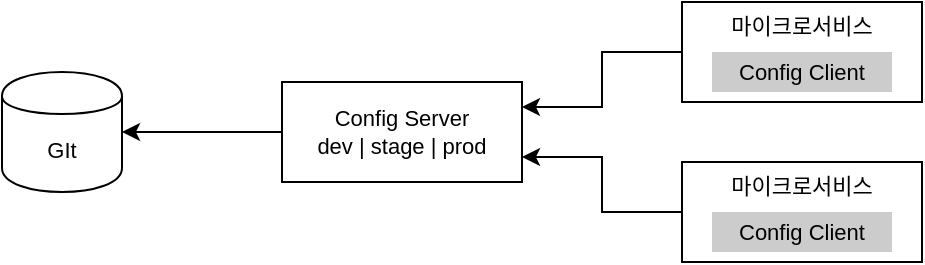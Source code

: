 <mxfile version="10.9.5" type="device"><diagram name="컨피그 서버" id="0T1s-yP3GlONDbcKgch3"><mxGraphModel dx="1086" dy="808" grid="1" gridSize="10" guides="1" tooltips="1" connect="1" arrows="1" fold="1" page="1" pageScale="1" pageWidth="827" pageHeight="1169" math="0" shadow="0"><root><mxCell id="i9etPUwLhzpBx9eN6Pp4-0"/><mxCell id="i9etPUwLhzpBx9eN6Pp4-1" parent="i9etPUwLhzpBx9eN6Pp4-0"/><mxCell id="i9etPUwLhzpBx9eN6Pp4-22" style="edgeStyle=orthogonalEdgeStyle;rounded=0;orthogonalLoop=1;jettySize=auto;html=1;exitX=0;exitY=0.5;exitDx=0;exitDy=0;entryX=1;entryY=0.5;entryDx=0;entryDy=0;startArrow=none;startFill=0;strokeColor=#000000;fontSize=11;fontColor=#000000;align=center;" parent="i9etPUwLhzpBx9eN6Pp4-1" source="i9etPUwLhzpBx9eN6Pp4-2" target="i9etPUwLhzpBx9eN6Pp4-21" edge="1"><mxGeometry relative="1" as="geometry"/></mxCell><mxCell id="i9etPUwLhzpBx9eN6Pp4-2" value="Config Server&lt;br&gt;dev | stage | prod" style="rounded=0;whiteSpace=wrap;html=1;fontColor=#000000;fontSize=11;" parent="i9etPUwLhzpBx9eN6Pp4-1" vertex="1"><mxGeometry x="180" y="80" width="120" height="50" as="geometry"/></mxCell><mxCell id="i9etPUwLhzpBx9eN6Pp4-3" value="" style="edgeStyle=orthogonalEdgeStyle;rounded=0;orthogonalLoop=1;jettySize=auto;html=1;exitX=0;exitY=0.5;exitDx=0;exitDy=0;entryX=1;entryY=0.25;entryDx=0;entryDy=0;strokeColor=#000000;fontSize=11;fontColor=#000000;align=center;" parent="i9etPUwLhzpBx9eN6Pp4-1" source="i9etPUwLhzpBx9eN6Pp4-5" target="i9etPUwLhzpBx9eN6Pp4-2" edge="1"><mxGeometry relative="1" as="geometry"/></mxCell><mxCell id="i9etPUwLhzpBx9eN6Pp4-21" value="GIt" style="shape=cylinder;whiteSpace=wrap;html=1;boundedLbl=1;backgroundOutline=1;fontSize=11;" parent="i9etPUwLhzpBx9eN6Pp4-1" vertex="1"><mxGeometry x="40" y="75" width="60" height="60" as="geometry"/></mxCell><mxCell id="i9etPUwLhzpBx9eN6Pp4-23" value="" style="group" parent="i9etPUwLhzpBx9eN6Pp4-1" vertex="1" connectable="0"><mxGeometry x="380" y="40" width="120" height="50" as="geometry"/></mxCell><mxCell id="i9etPUwLhzpBx9eN6Pp4-5" value="마이크로서비스&lt;br&gt;&lt;br&gt;&lt;br&gt;" style="rounded=0;whiteSpace=wrap;html=1;fontColor=#000000;fontSize=11;" parent="i9etPUwLhzpBx9eN6Pp4-23" vertex="1"><mxGeometry width="120" height="50" as="geometry"/></mxCell><mxCell id="i9etPUwLhzpBx9eN6Pp4-6" value="Config Client" style="rounded=0;whiteSpace=wrap;html=1;strokeColor=none;fontSize=11;fontColor=#000000;fillColor=#CCCCCC;" parent="i9etPUwLhzpBx9eN6Pp4-23" vertex="1"><mxGeometry x="15" y="25" width="90" height="20" as="geometry"/></mxCell><mxCell id="i9etPUwLhzpBx9eN6Pp4-24" value="" style="group" parent="i9etPUwLhzpBx9eN6Pp4-1" vertex="1" connectable="0"><mxGeometry x="380" y="120" width="120" height="50" as="geometry"/></mxCell><mxCell id="i9etPUwLhzpBx9eN6Pp4-25" value="마이크로서비스&lt;br&gt;&lt;br&gt;&lt;br&gt;" style="rounded=0;whiteSpace=wrap;html=1;fontColor=#000000;fontSize=11;" parent="i9etPUwLhzpBx9eN6Pp4-24" vertex="1"><mxGeometry width="120" height="50" as="geometry"/></mxCell><mxCell id="i9etPUwLhzpBx9eN6Pp4-26" value="Config Client" style="rounded=0;whiteSpace=wrap;html=1;strokeColor=none;fontSize=11;fontColor=#000000;fillColor=#CCCCCC;" parent="i9etPUwLhzpBx9eN6Pp4-24" vertex="1"><mxGeometry x="15" y="25" width="90" height="20" as="geometry"/></mxCell><mxCell id="i9etPUwLhzpBx9eN6Pp4-27" style="edgeStyle=orthogonalEdgeStyle;rounded=0;orthogonalLoop=1;jettySize=auto;html=1;exitX=0;exitY=0.5;exitDx=0;exitDy=0;entryX=1;entryY=0.75;entryDx=0;entryDy=0;startArrow=none;startFill=0;strokeColor=#000000;fontSize=11;fontColor=#000000;align=center;" parent="i9etPUwLhzpBx9eN6Pp4-1" source="i9etPUwLhzpBx9eN6Pp4-25" target="i9etPUwLhzpBx9eN6Pp4-2" edge="1"><mxGeometry relative="1" as="geometry"/></mxCell></root></mxGraphModel></diagram><diagram id="jhSQB0Ws_HRidSsdAjry" name="클라우드 버스"><mxGraphModel dx="1051" dy="764" grid="1" gridSize="10" guides="1" tooltips="1" connect="1" arrows="1" fold="1" page="1" pageScale="1" pageWidth="827" pageHeight="1169" math="0" shadow="0"><root><mxCell id="0"/><mxCell id="1" parent="0"/><mxCell id="d_J_Sn1r6I0nnQRqJsgB-21" value="2. hook" style="edgeStyle=orthogonalEdgeStyle;rounded=0;orthogonalLoop=1;jettySize=auto;html=1;exitX=0.75;exitY=1;exitDx=0;exitDy=0;entryX=0.75;entryY=0;entryDx=0;entryDy=0;dashed=1;" edge="1" parent="1" source="d_J_Sn1r6I0nnQRqJsgB-1" target="d_J_Sn1r6I0nnQRqJsgB-2"><mxGeometry relative="1" as="geometry"><Array as="points"><mxPoint x="290" y="200"/><mxPoint x="290" y="200"/></Array></mxGeometry></mxCell><mxCell id="d_J_Sn1r6I0nnQRqJsgB-1" value="깃 저장소" style="rounded=0;whiteSpace=wrap;html=1;" vertex="1" parent="1"><mxGeometry x="200" y="120" width="120" height="60" as="geometry"/></mxCell><mxCell id="d_J_Sn1r6I0nnQRqJsgB-18" value="3. 수정" style="edgeStyle=orthogonalEdgeStyle;rounded=0;orthogonalLoop=1;jettySize=auto;html=1;exitX=1;exitY=0.5;exitDx=0;exitDy=0;entryX=0;entryY=0.5;entryDx=0;entryDy=0;" edge="1" parent="1" source="d_J_Sn1r6I0nnQRqJsgB-2" target="d_J_Sn1r6I0nnQRqJsgB-12"><mxGeometry relative="1" as="geometry"/></mxCell><mxCell id="d_J_Sn1r6I0nnQRqJsgB-2" value="Config 서버" style="rounded=0;whiteSpace=wrap;html=1;" vertex="1" parent="1"><mxGeometry x="200" y="240" width="120" height="60" as="geometry"/></mxCell><mxCell id="d_J_Sn1r6I0nnQRqJsgB-19" value="2. /bus/refresh" style="edgeStyle=orthogonalEdgeStyle;rounded=0;orthogonalLoop=1;jettySize=auto;html=1;exitX=0.5;exitY=1;exitDx=0;exitDy=0;entryX=0;entryY=0.5;entryDx=0;entryDy=0;strokeColor=#B0B0B0;dashed=1;fontColor=#B0B0B0;" edge="1" parent="1" source="d_J_Sn1r6I0nnQRqJsgB-4" target="d_J_Sn1r6I0nnQRqJsgB-2"><mxGeometry x="-0.364" relative="1" as="geometry"><mxPoint as="offset"/></mxGeometry></mxCell><mxCell id="d_J_Sn1r6I0nnQRqJsgB-4" value="" style="shape=actor;whiteSpace=wrap;html=1;" vertex="1" parent="1"><mxGeometry x="70" y="130" width="20" height="40" as="geometry"/></mxCell><mxCell id="d_J_Sn1r6I0nnQRqJsgB-5" value="1. 수정" style="endArrow=classic;html=1;entryX=0;entryY=0.5;entryDx=0;entryDy=0;" edge="1" parent="1" target="d_J_Sn1r6I0nnQRqJsgB-1"><mxGeometry width="50" height="50" relative="1" as="geometry"><mxPoint x="90" y="150" as="sourcePoint"/><mxPoint x="90" y="320" as="targetPoint"/></mxGeometry></mxCell><mxCell id="d_J_Sn1r6I0nnQRqJsgB-6" value="" style="endArrow=classic;html=1;exitX=0.25;exitY=0;exitDx=0;exitDy=0;entryX=0.25;entryY=1;entryDx=0;entryDy=0;" edge="1" parent="1" source="d_J_Sn1r6I0nnQRqJsgB-2" target="d_J_Sn1r6I0nnQRqJsgB-1"><mxGeometry width="50" height="50" relative="1" as="geometry"><mxPoint x="40" y="400" as="sourcePoint"/><mxPoint x="360" y="180" as="targetPoint"/></mxGeometry></mxCell><mxCell id="d_J_Sn1r6I0nnQRqJsgB-20" value="4. 구독" style="edgeStyle=orthogonalEdgeStyle;rounded=0;orthogonalLoop=1;jettySize=auto;html=1;exitX=0.5;exitY=0;exitDx=0;exitDy=0;entryX=0.5;entryY=1;entryDx=0;entryDy=0;" edge="1" parent="1" source="d_J_Sn1r6I0nnQRqJsgB-8" target="d_J_Sn1r6I0nnQRqJsgB-12"><mxGeometry relative="1" as="geometry"/></mxCell><mxCell id="d_J_Sn1r6I0nnQRqJsgB-22" value="5. 자동 업데이트" style="edgeStyle=orthogonalEdgeStyle;rounded=0;orthogonalLoop=1;jettySize=auto;html=1;exitX=0;exitY=0.5;exitDx=0;exitDy=0;entryX=0.5;entryY=1;entryDx=0;entryDy=0;strokeColor=#000000;fontColor=#000000;" edge="1" parent="1" source="d_J_Sn1r6I0nnQRqJsgB-8" target="d_J_Sn1r6I0nnQRqJsgB-2"><mxGeometry x="-0.419" relative="1" as="geometry"><mxPoint as="offset"/></mxGeometry></mxCell><mxCell id="d_J_Sn1r6I0nnQRqJsgB-8" value="마이크로서비스&lt;br&gt;" style="rounded=0;whiteSpace=wrap;html=1;" vertex="1" parent="1"><mxGeometry x="440" y="360" width="120" height="60" as="geometry"/></mxCell><mxCell id="d_J_Sn1r6I0nnQRqJsgB-12" value="Cloud Bus" style="rounded=0;whiteSpace=wrap;html=1;" vertex="1" parent="1"><mxGeometry x="440" y="240" width="120" height="60" as="geometry"/></mxCell></root></mxGraphModel></diagram><diagram id="R8IyjoxdQ6FlavZTlvcT" name="컨피그 서버 HA"><mxGraphModel dx="1051" dy="764" grid="1" gridSize="10" guides="1" tooltips="1" connect="1" arrows="1" fold="1" page="1" pageScale="1" pageWidth="827" pageHeight="1169" math="0" shadow="0"><root><mxCell id="ChtTwBl82fIOHdg5sS20-0"/><mxCell id="ChtTwBl82fIOHdg5sS20-1" parent="ChtTwBl82fIOHdg5sS20-0"/><mxCell id="ChtTwBl82fIOHdg5sS20-15" style="edgeStyle=orthogonalEdgeStyle;rounded=0;orthogonalLoop=1;jettySize=auto;html=1;exitX=0;exitY=0.25;exitDx=0;exitDy=0;entryX=1;entryY=0.3;entryDx=0;entryDy=0;strokeColor=#000000;fontColor=#000000;fontSize=11;" edge="1" parent="ChtTwBl82fIOHdg5sS20-1" source="ChtTwBl82fIOHdg5sS20-2" target="ChtTwBl82fIOHdg5sS20-13"><mxGeometry relative="1" as="geometry"/></mxCell><mxCell id="ChtTwBl82fIOHdg5sS20-19" style="edgeStyle=orthogonalEdgeStyle;rounded=0;orthogonalLoop=1;jettySize=auto;html=1;exitX=0;exitY=0.75;exitDx=0;exitDy=0;entryX=0.5;entryY=0;entryDx=0;entryDy=0;strokeColor=#000000;fontColor=#000000;fontSize=11;" edge="1" parent="ChtTwBl82fIOHdg5sS20-1" source="ChtTwBl82fIOHdg5sS20-2" target="ChtTwBl82fIOHdg5sS20-14"><mxGeometry relative="1" as="geometry"><Array as="points"><mxPoint x="180" y="190"/><mxPoint x="180" y="220"/><mxPoint x="75" y="220"/></Array></mxGeometry></mxCell><mxCell id="ChtTwBl82fIOHdg5sS20-2" value="컨피그 서버 1" style="rounded=0;whiteSpace=wrap;html=1;fillColor=#dae8fc;strokeColor=#6c8ebf;fontSize=11;" vertex="1" parent="ChtTwBl82fIOHdg5sS20-1"><mxGeometry x="200" y="160" width="120" height="40" as="geometry"/></mxCell><mxCell id="ChtTwBl82fIOHdg5sS20-16" style="edgeStyle=orthogonalEdgeStyle;rounded=0;orthogonalLoop=1;jettySize=auto;html=1;exitX=0;exitY=0.25;exitDx=0;exitDy=0;entryX=1;entryY=0.7;entryDx=0;entryDy=0;strokeColor=#000000;fontColor=#000000;fontSize=11;" edge="1" parent="ChtTwBl82fIOHdg5sS20-1" source="ChtTwBl82fIOHdg5sS20-3" target="ChtTwBl82fIOHdg5sS20-13"><mxGeometry relative="1" as="geometry"/></mxCell><mxCell id="ChtTwBl82fIOHdg5sS20-18" style="edgeStyle=orthogonalEdgeStyle;rounded=0;orthogonalLoop=1;jettySize=auto;html=1;exitX=0;exitY=0.75;exitDx=0;exitDy=0;entryX=1;entryY=0.7;entryDx=0;entryDy=0;strokeColor=#000000;fontColor=#000000;fontSize=11;" edge="1" parent="ChtTwBl82fIOHdg5sS20-1" source="ChtTwBl82fIOHdg5sS20-3" target="ChtTwBl82fIOHdg5sS20-14"><mxGeometry relative="1" as="geometry"/></mxCell><mxCell id="ChtTwBl82fIOHdg5sS20-3" value="컨피그 서버 2" style="rounded=0;whiteSpace=wrap;html=1;dashed=1;strokeColor=#666666;fontSize=11;fillColor=#f5f5f5;fontColor=#B0B0B0;" vertex="1" parent="ChtTwBl82fIOHdg5sS20-1"><mxGeometry x="200" y="240" width="120" height="40" as="geometry"/></mxCell><mxCell id="ChtTwBl82fIOHdg5sS20-11" value="https://server1" style="edgeStyle=orthogonalEdgeStyle;rounded=0;orthogonalLoop=1;jettySize=auto;html=1;exitX=0;exitY=0.25;exitDx=0;exitDy=0;entryX=1;entryY=0.5;entryDx=0;entryDy=0;strokeColor=#000000;fontColor=#000000;fontSize=11;" edge="1" parent="ChtTwBl82fIOHdg5sS20-1" source="ChtTwBl82fIOHdg5sS20-4" target="ChtTwBl82fIOHdg5sS20-2"><mxGeometry relative="1" as="geometry"/></mxCell><mxCell id="ChtTwBl82fIOHdg5sS20-12" value="http://server2" style="edgeStyle=orthogonalEdgeStyle;rounded=0;orthogonalLoop=1;jettySize=auto;html=1;exitX=0;exitY=0.75;exitDx=0;exitDy=0;entryX=1;entryY=0.5;entryDx=0;entryDy=0;strokeColor=#000000;fontColor=#000000;fontSize=11;" edge="1" parent="ChtTwBl82fIOHdg5sS20-1" source="ChtTwBl82fIOHdg5sS20-4" target="ChtTwBl82fIOHdg5sS20-3"><mxGeometry x="-0.008" relative="1" as="geometry"><mxPoint as="offset"/></mxGeometry></mxCell><mxCell id="ChtTwBl82fIOHdg5sS20-4" value="로드&lt;br style=&quot;font-size: 11px;&quot;&gt;밸런서" style="rounded=0;whiteSpace=wrap;html=1;fillColor=#d5e8d4;strokeColor=#82b366;fontSize=11;" vertex="1" parent="ChtTwBl82fIOHdg5sS20-1"><mxGeometry x="423" y="180" width="60" height="80" as="geometry"/></mxCell><mxCell id="ChtTwBl82fIOHdg5sS20-8" value="http://load-balancer" style="edgeStyle=orthogonalEdgeStyle;rounded=0;orthogonalLoop=1;jettySize=auto;html=1;exitX=0;exitY=0.5;exitDx=0;exitDy=0;entryX=1;entryY=0.5;entryDx=0;entryDy=0;strokeColor=#000000;fontColor=#000000;verticalAlign=middle;horizontal=0;fontSize=11;" edge="1" parent="ChtTwBl82fIOHdg5sS20-1" source="ChtTwBl82fIOHdg5sS20-5" target="ChtTwBl82fIOHdg5sS20-4"><mxGeometry relative="1" as="geometry"/></mxCell><mxCell id="ChtTwBl82fIOHdg5sS20-5" value="컨피그 클라이언트 2" style="rounded=0;whiteSpace=wrap;html=1;fontColor=#000000;fontSize=11;" vertex="1" parent="ChtTwBl82fIOHdg5sS20-1"><mxGeometry x="520" y="200" width="120" height="40" as="geometry"/></mxCell><mxCell id="ChtTwBl82fIOHdg5sS20-9" value="http://load-balancer" style="edgeStyle=orthogonalEdgeStyle;rounded=0;orthogonalLoop=1;jettySize=auto;html=1;exitX=0;exitY=0.5;exitDx=0;exitDy=0;entryX=0.5;entryY=0;entryDx=0;entryDy=0;strokeColor=#000000;fontColor=#000000;fontSize=11;" edge="1" parent="ChtTwBl82fIOHdg5sS20-1" source="ChtTwBl82fIOHdg5sS20-6" target="ChtTwBl82fIOHdg5sS20-4"><mxGeometry x="0.252" relative="1" as="geometry"><mxPoint as="offset"/></mxGeometry></mxCell><mxCell id="ChtTwBl82fIOHdg5sS20-6" value="컨피그 클라이언트 1" style="rounded=0;whiteSpace=wrap;html=1;fontColor=#000000;fontSize=11;" vertex="1" parent="ChtTwBl82fIOHdg5sS20-1"><mxGeometry x="520" y="120" width="120" height="40" as="geometry"/></mxCell><mxCell id="ChtTwBl82fIOHdg5sS20-10" value="http://load-balancer" style="edgeStyle=orthogonalEdgeStyle;rounded=0;orthogonalLoop=1;jettySize=auto;html=1;exitX=0;exitY=0.5;exitDx=0;exitDy=0;entryX=0.5;entryY=1;entryDx=0;entryDy=0;strokeColor=#000000;fontColor=#000000;fontSize=11;" edge="1" parent="ChtTwBl82fIOHdg5sS20-1" source="ChtTwBl82fIOHdg5sS20-7" target="ChtTwBl82fIOHdg5sS20-4"><mxGeometry x="0.252" relative="1" as="geometry"><mxPoint as="offset"/></mxGeometry></mxCell><mxCell id="ChtTwBl82fIOHdg5sS20-7" value="컨피그 클라이언트 3" style="rounded=0;whiteSpace=wrap;html=1;fontColor=#000000;fontSize=11;" vertex="1" parent="ChtTwBl82fIOHdg5sS20-1"><mxGeometry x="520" y="280" width="120" height="40" as="geometry"/></mxCell><mxCell id="ChtTwBl82fIOHdg5sS20-13" value="RabbitMQ" style="shape=cylinder;whiteSpace=wrap;html=1;boundedLbl=1;backgroundOutline=1;fontColor=#000000;fontSize=11;" vertex="1" parent="ChtTwBl82fIOHdg5sS20-1"><mxGeometry x="40" y="155" width="70" height="50" as="geometry"/></mxCell><mxCell id="ChtTwBl82fIOHdg5sS20-14" value="Git" style="shape=cylinder;whiteSpace=wrap;html=1;boundedLbl=1;backgroundOutline=1;fontColor=#000000;fontSize=11;" vertex="1" parent="ChtTwBl82fIOHdg5sS20-1"><mxGeometry x="40" y="235" width="70" height="50" as="geometry"/></mxCell></root></mxGraphModel></diagram><diagram id="QskJJGjumhSC5VIAHE6V" name="유레카 HA-1"><mxGraphModel dx="1051" dy="764" grid="1" gridSize="10" guides="1" tooltips="1" connect="1" arrows="1" fold="1" page="1" pageScale="1" pageWidth="827" pageHeight="1169" math="0" shadow="0"><root><mxCell id="vbaz2skFJYln4eu8pvDj-0"/><mxCell id="vbaz2skFJYln4eu8pvDj-1" parent="vbaz2skFJYln4eu8pvDj-0"/><mxCell id="b_N5D1UQpjknKxlSF44i-9" value="5. 요청하지 말아야 할 인스턴스로 요청을 하게 됨" style="edgeStyle=orthogonalEdgeStyle;rounded=0;orthogonalLoop=1;jettySize=auto;html=1;exitX=1;exitY=0.75;exitDx=0;exitDy=0;entryX=0;entryY=0.5;entryDx=0;entryDy=0;strokeColor=#FF0000;fontSize=11;fontColor=#FF0000;align=left;" edge="1" parent="vbaz2skFJYln4eu8pvDj-1" source="b_N5D1UQpjknKxlSF44i-0" target="b_N5D1UQpjknKxlSF44i-5"><mxGeometry x="-0.07" y="-20" relative="1" as="geometry"><mxPoint as="offset"/></mxGeometry></mxCell><mxCell id="b_N5D1UQpjknKxlSF44i-0" value="마이크로서비스" style="rounded=0;whiteSpace=wrap;html=1;fontColor=#000000;fontSize=11;" vertex="1" parent="vbaz2skFJYln4eu8pvDj-1"><mxGeometry x="170" y="50" width="120" height="50" as="geometry"/></mxCell><mxCell id="b_N5D1UQpjknKxlSF44i-3" value="마이크로서비스 #1" style="rounded=0;whiteSpace=wrap;html=1;fontColor=#000000;fontSize=11;" vertex="1" parent="vbaz2skFJYln4eu8pvDj-1"><mxGeometry x="410" y="43" width="120" height="40" as="geometry"/></mxCell><mxCell id="b_N5D1UQpjknKxlSF44i-5" value="마이크로서비스 #2" style="rounded=0;whiteSpace=wrap;html=1;fontColor=#B0B0B0;fontSize=11;strokeColor=#B0B0B0;" vertex="1" parent="vbaz2skFJYln4eu8pvDj-1"><mxGeometry x="410" y="135" width="120" height="40" as="geometry"/></mxCell><mxCell id="b_N5D1UQpjknKxlSF44i-10" value="3. 레지스트리 정보를 갱신하지 못함" style="edgeStyle=orthogonalEdgeStyle;rounded=0;orthogonalLoop=1;jettySize=auto;html=1;exitX=0.5;exitY=0;exitDx=0;exitDy=0;strokeColor=#000000;fontSize=11;fontColor=#FF0000;entryX=0.5;entryY=1;entryDx=0;entryDy=0;" edge="1" parent="vbaz2skFJYln4eu8pvDj-1" source="b_N5D1UQpjknKxlSF44i-6" target="b_N5D1UQpjknKxlSF44i-15"><mxGeometry relative="1" as="geometry"><mxPoint x="230" y="125" as="targetPoint"/></mxGeometry></mxCell><mxCell id="b_N5D1UQpjknKxlSF44i-6" value="유레카 서버" style="rounded=0;whiteSpace=wrap;html=1;fontColor=#B0B0B0;fontSize=11;strokeColor=#B0B0B0;" vertex="1" parent="vbaz2skFJYln4eu8pvDj-1"><mxGeometry x="170" y="175" width="120" height="40" as="geometry"/></mxCell><mxCell id="b_N5D1UQpjknKxlSF44i-11" value="" style="endArrow=classic;html=1;strokeColor=#000000;fontSize=11;fontColor=#B0B0B0;entryX=0;entryY=0.5;entryDx=0;entryDy=0;" edge="1" parent="vbaz2skFJYln4eu8pvDj-1" target="b_N5D1UQpjknKxlSF44i-0"><mxGeometry width="50" height="50" relative="1" as="geometry"><mxPoint x="90" y="75" as="sourcePoint"/><mxPoint x="100" y="70" as="targetPoint"/></mxGeometry></mxCell><mxCell id="b_N5D1UQpjknKxlSF44i-12" value="&lt;font&gt;1. 유레카 서버가 죽음&lt;/font&gt;" style="text;html=1;strokeColor=none;fillColor=none;align=left;verticalAlign=middle;whiteSpace=wrap;rounded=0;dashed=1;fontSize=11;fontColor=#FF0000;" vertex="1" parent="vbaz2skFJYln4eu8pvDj-1"><mxGeometry x="170" y="215" width="120" height="20" as="geometry"/></mxCell><mxCell id="b_N5D1UQpjknKxlSF44i-13" value="4. #2가 죽었다는 것을 알지 못함" style="text;html=1;strokeColor=none;fillColor=none;align=left;verticalAlign=middle;whiteSpace=wrap;rounded=0;dashed=1;fontSize=11;fontColor=#FF0000;" vertex="1" parent="vbaz2skFJYln4eu8pvDj-1"><mxGeometry x="40" y="100" width="170" height="20" as="geometry"/></mxCell><mxCell id="b_N5D1UQpjknKxlSF44i-15" value="캐싱" style="rounded=0;whiteSpace=wrap;html=1;strokeColor=#FF0000;fontSize=11;fontColor=#000000;" vertex="1" parent="vbaz2skFJYln4eu8pvDj-1"><mxGeometry x="210" y="90" width="40" height="20" as="geometry"/></mxCell><mxCell id="b_N5D1UQpjknKxlSF44i-18" value="" style="endArrow=classic;html=1;strokeColor=#000000;fontSize=11;fontColor=#FF0000;align=left;entryX=0;entryY=0.5;entryDx=0;entryDy=0;exitX=1;exitY=0.25;exitDx=0;exitDy=0;" edge="1" parent="vbaz2skFJYln4eu8pvDj-1" source="b_N5D1UQpjknKxlSF44i-0" target="b_N5D1UQpjknKxlSF44i-3"><mxGeometry width="50" height="50" relative="1" as="geometry"><mxPoint x="80" y="305" as="sourcePoint"/><mxPoint x="130" y="255" as="targetPoint"/></mxGeometry></mxCell><mxCell id="b_N5D1UQpjknKxlSF44i-19" value="&lt;font&gt;2. 마이크로서비스 하나가 죽음&lt;/font&gt;" style="text;html=1;strokeColor=none;fillColor=none;align=left;verticalAlign=middle;whiteSpace=wrap;rounded=0;dashed=1;fontSize=11;fontColor=#FF0000;" vertex="1" parent="vbaz2skFJYln4eu8pvDj-1"><mxGeometry x="420" y="185" width="160" height="20" as="geometry"/></mxCell></root></mxGraphModel></diagram><diagram id="_rgVmElUPTjBzXXXrjXq" name="유레카 HA-2"><mxGraphModel dx="1051" dy="764" grid="1" gridSize="10" guides="1" tooltips="1" connect="1" arrows="1" fold="1" page="1" pageScale="1" pageWidth="827" pageHeight="1169" math="0" shadow="0"><root><mxCell id="7AEAepxxvmEDMuLSyGwP-0"/><mxCell id="7AEAepxxvmEDMuLSyGwP-1" parent="7AEAepxxvmEDMuLSyGwP-0"/><mxCell id="FthKdcu4Ty02D1QpdZ7f-0" value="eureka-server1&lt;br&gt;&lt;br&gt;&lt;br&gt;" style="rounded=0;whiteSpace=wrap;html=1;fontColor=#000000;fontSize=11;" vertex="1" parent="7AEAepxxvmEDMuLSyGwP-1"><mxGeometry x="40" y="70" width="120" height="50" as="geometry"/></mxCell><mxCell id="FthKdcu4Ty02D1QpdZ7f-1" value="Eureka Client" style="rounded=0;whiteSpace=wrap;html=1;strokeColor=none;fontSize=11;fontColor=#000000;fillColor=#CCCCCC;" vertex="1" parent="7AEAepxxvmEDMuLSyGwP-1"><mxGeometry x="55" y="95" width="90" height="20" as="geometry"/></mxCell><mxCell id="FthKdcu4Ty02D1QpdZ7f-4" value="peer to peer" style="endArrow=classic;startArrow=classic;html=1;strokeColor=#000000;fontSize=11;fontColor=#FF0000;align=center;entryX=0.5;entryY=1;entryDx=0;entryDy=0;exitX=0.5;exitY=0;exitDx=0;exitDy=0;" edge="1" parent="7AEAepxxvmEDMuLSyGwP-1" source="FthKdcu4Ty02D1QpdZ7f-9" target="FthKdcu4Ty02D1QpdZ7f-0"><mxGeometry width="50" height="50" relative="1" as="geometry"><mxPoint x="100" y="200" as="sourcePoint"/><mxPoint x="90" y="260" as="targetPoint"/></mxGeometry></mxCell><mxCell id="FthKdcu4Ty02D1QpdZ7f-7" style="edgeStyle=orthogonalEdgeStyle;rounded=0;orthogonalLoop=1;jettySize=auto;html=1;exitX=0;exitY=0.25;exitDx=0;exitDy=0;entryX=1;entryY=0.5;entryDx=0;entryDy=0;strokeColor=#000000;fontSize=11;fontColor=#FF0000;align=left;" edge="1" parent="7AEAepxxvmEDMuLSyGwP-1" source="FthKdcu4Ty02D1QpdZ7f-5" target="FthKdcu4Ty02D1QpdZ7f-0"><mxGeometry relative="1" as="geometry"/></mxCell><mxCell id="FthKdcu4Ty02D1QpdZ7f-8" style="edgeStyle=orthogonalEdgeStyle;rounded=0;orthogonalLoop=1;jettySize=auto;html=1;exitX=0;exitY=0.75;exitDx=0;exitDy=0;entryX=1;entryY=0.5;entryDx=0;entryDy=0;strokeColor=#000000;fontSize=11;fontColor=#FF0000;align=left;" edge="1" parent="7AEAepxxvmEDMuLSyGwP-1" source="FthKdcu4Ty02D1QpdZ7f-5" target="FthKdcu4Ty02D1QpdZ7f-9"><mxGeometry relative="1" as="geometry"><mxPoint x="160" y="240" as="targetPoint"/></mxGeometry></mxCell><mxCell id="FthKdcu4Ty02D1QpdZ7f-5" value="DNS/로드 밸런서" style="rounded=0;whiteSpace=wrap;html=1;fontSize=11;horizontal=0;" vertex="1" parent="7AEAepxxvmEDMuLSyGwP-1"><mxGeometry x="240" y="80" width="40" height="120" as="geometry"/></mxCell><mxCell id="FthKdcu4Ty02D1QpdZ7f-9" value="eureka-server2&lt;br&gt;&lt;br&gt;&lt;br&gt;" style="rounded=0;whiteSpace=wrap;html=1;fontColor=#000000;fontSize=11;" vertex="1" parent="7AEAepxxvmEDMuLSyGwP-1"><mxGeometry x="40" y="160" width="120" height="50" as="geometry"/></mxCell><mxCell id="FthKdcu4Ty02D1QpdZ7f-10" value="Eureka Client" style="rounded=0;whiteSpace=wrap;html=1;strokeColor=none;fontSize=11;fontColor=#000000;fillColor=#CCCCCC;" vertex="1" parent="7AEAepxxvmEDMuLSyGwP-1"><mxGeometry x="55" y="185" width="90" height="20" as="geometry"/></mxCell><mxCell id="yB59liJgLFtwXf4AvRue-8" style="edgeStyle=orthogonalEdgeStyle;rounded=0;orthogonalLoop=1;jettySize=auto;html=1;exitX=0;exitY=0.5;exitDx=0;exitDy=0;entryX=0.5;entryY=0;entryDx=0;entryDy=0;strokeColor=#000000;fontSize=11;fontColor=#000000;align=left;" edge="1" parent="7AEAepxxvmEDMuLSyGwP-1" source="yB59liJgLFtwXf4AvRue-2" target="FthKdcu4Ty02D1QpdZ7f-5"><mxGeometry relative="1" as="geometry"><Array as="points"><mxPoint x="260" y="65"/></Array></mxGeometry></mxCell><mxCell id="yB59liJgLFtwXf4AvRue-2" value="마이크로서비스&lt;br&gt;&lt;br&gt;&lt;br&gt;" style="rounded=0;whiteSpace=wrap;html=1;fontColor=#000000;fontSize=11;" vertex="1" parent="7AEAepxxvmEDMuLSyGwP-1"><mxGeometry x="360" y="40" width="120" height="50" as="geometry"/></mxCell><mxCell id="yB59liJgLFtwXf4AvRue-3" value="Eureka Client" style="rounded=0;whiteSpace=wrap;html=1;strokeColor=none;fontSize=11;fontColor=#000000;fillColor=#CCCCCC;" vertex="1" parent="7AEAepxxvmEDMuLSyGwP-1"><mxGeometry x="375" y="65" width="90" height="20" as="geometry"/></mxCell><mxCell id="yB59liJgLFtwXf4AvRue-9" style="edgeStyle=orthogonalEdgeStyle;rounded=0;orthogonalLoop=1;jettySize=auto;html=1;exitX=0;exitY=0.5;exitDx=0;exitDy=0;entryX=1;entryY=0.5;entryDx=0;entryDy=0;strokeColor=#000000;fontSize=11;fontColor=#000000;align=left;" edge="1" parent="7AEAepxxvmEDMuLSyGwP-1" source="yB59liJgLFtwXf4AvRue-4" target="FthKdcu4Ty02D1QpdZ7f-5"><mxGeometry relative="1" as="geometry"/></mxCell><mxCell id="yB59liJgLFtwXf4AvRue-4" value="마이크로서비스&lt;br&gt;&lt;br&gt;&lt;br&gt;" style="rounded=0;whiteSpace=wrap;html=1;fontColor=#000000;fontSize=11;" vertex="1" parent="7AEAepxxvmEDMuLSyGwP-1"><mxGeometry x="360" y="120" width="120" height="50" as="geometry"/></mxCell><mxCell id="yB59liJgLFtwXf4AvRue-5" value="Eureka Client" style="rounded=0;whiteSpace=wrap;html=1;strokeColor=none;fontSize=11;fontColor=#000000;fillColor=#CCCCCC;" vertex="1" parent="7AEAepxxvmEDMuLSyGwP-1"><mxGeometry x="375" y="145" width="90" height="20" as="geometry"/></mxCell><mxCell id="yB59liJgLFtwXf4AvRue-10" style="edgeStyle=orthogonalEdgeStyle;rounded=0;orthogonalLoop=1;jettySize=auto;html=1;exitX=0;exitY=0.5;exitDx=0;exitDy=0;entryX=0.5;entryY=1;entryDx=0;entryDy=0;strokeColor=#000000;fontSize=11;fontColor=#000000;align=left;" edge="1" parent="7AEAepxxvmEDMuLSyGwP-1" source="yB59liJgLFtwXf4AvRue-6" target="FthKdcu4Ty02D1QpdZ7f-5"><mxGeometry relative="1" as="geometry"/></mxCell><mxCell id="yB59liJgLFtwXf4AvRue-6" value="마이크로서비스&lt;br&gt;&lt;br&gt;&lt;br&gt;" style="rounded=0;whiteSpace=wrap;html=1;fontColor=#000000;fontSize=11;" vertex="1" parent="7AEAepxxvmEDMuLSyGwP-1"><mxGeometry x="360" y="200" width="120" height="50" as="geometry"/></mxCell><mxCell id="yB59liJgLFtwXf4AvRue-7" value="Eureka Client" style="rounded=0;whiteSpace=wrap;html=1;strokeColor=none;fontSize=11;fontColor=#000000;fillColor=#CCCCCC;" vertex="1" parent="7AEAepxxvmEDMuLSyGwP-1"><mxGeometry x="375" y="225" width="90" height="20" as="geometry"/></mxCell></root></mxGraphModel></diagram><diagram id="XrG1byRyRuZjFoKolU_B" name="주울 HA-1"><mxGraphModel dx="1051" dy="764" grid="1" gridSize="10" guides="1" tooltips="1" connect="1" arrows="1" fold="1" page="1" pageScale="1" pageWidth="827" pageHeight="1169" math="0" shadow="0"><root><mxCell id="CmGfQmGA9ezYBMS-LyiR-0"/><mxCell id="CmGfQmGA9ezYBMS-LyiR-1" parent="CmGfQmGA9ezYBMS-LyiR-0"/><mxCell id="dRUbvvJGhomEo66fJTdF-0" value="유레카 서버" style="rounded=0;whiteSpace=wrap;html=1;fontColor=#000000;fontSize=11;" vertex="1" parent="CmGfQmGA9ezYBMS-LyiR-1"><mxGeometry x="40" y="160" width="120" height="50" as="geometry"/></mxCell><mxCell id="jY5CE2zHlNHpVqeWY5-3-11" value="등록/조회" style="edgeStyle=orthogonalEdgeStyle;rounded=0;orthogonalLoop=1;jettySize=auto;html=1;exitX=0;exitY=0.5;exitDx=0;exitDy=0;entryX=1;entryY=0.5;entryDx=0;entryDy=0;strokeColor=#000000;fontSize=11;fontColor=#000000;align=center;" edge="1" parent="CmGfQmGA9ezYBMS-LyiR-1" source="jY5CE2zHlNHpVqeWY5-3-0" target="dRUbvvJGhomEo66fJTdF-0"><mxGeometry relative="1" as="geometry"/></mxCell><mxCell id="jY5CE2zHlNHpVqeWY5-3-16" style="edgeStyle=orthogonalEdgeStyle;rounded=0;orthogonalLoop=1;jettySize=auto;html=1;exitX=0.5;exitY=1;exitDx=0;exitDy=0;strokeColor=#000000;fontSize=11;fontColor=#000000;align=center;" edge="1" parent="CmGfQmGA9ezYBMS-LyiR-1" source="jY5CE2zHlNHpVqeWY5-3-0"><mxGeometry relative="1" as="geometry"><mxPoint x="300" y="270" as="targetPoint"/></mxGeometry></mxCell><mxCell id="jY5CE2zHlNHpVqeWY5-3-0" value="주울 서버 1&lt;br&gt;&lt;br&gt;&lt;br&gt;" style="rounded=0;whiteSpace=wrap;html=1;fontColor=#000000;fontSize=11;" vertex="1" parent="CmGfQmGA9ezYBMS-LyiR-1"><mxGeometry x="240" y="160" width="120" height="50" as="geometry"/></mxCell><mxCell id="jY5CE2zHlNHpVqeWY5-3-1" value="Eureka Client" style="rounded=0;whiteSpace=wrap;html=1;strokeColor=none;fontSize=11;fontColor=#000000;fillColor=#CCCCCC;" vertex="1" parent="CmGfQmGA9ezYBMS-LyiR-1"><mxGeometry x="255" y="185" width="90" height="20" as="geometry"/></mxCell><mxCell id="jY5CE2zHlNHpVqeWY5-3-12" value="등록 / 서비스 조회" style="edgeStyle=orthogonalEdgeStyle;rounded=0;orthogonalLoop=1;jettySize=auto;html=1;exitX=0.25;exitY=1;exitDx=0;exitDy=0;entryX=0.5;entryY=1;entryDx=0;entryDy=0;strokeColor=#000000;fontSize=11;fontColor=#000000;align=center;" edge="1" parent="CmGfQmGA9ezYBMS-LyiR-1" source="jY5CE2zHlNHpVqeWY5-3-2" target="dRUbvvJGhomEo66fJTdF-0"><mxGeometry x="0.351" relative="1" as="geometry"><mxPoint as="offset"/></mxGeometry></mxCell><mxCell id="jY5CE2zHlNHpVqeWY5-3-15" style="edgeStyle=orthogonalEdgeStyle;rounded=0;orthogonalLoop=1;jettySize=auto;html=1;exitX=0.5;exitY=1;exitDx=0;exitDy=0;strokeColor=#000000;fontSize=11;fontColor=#000000;align=center;" edge="1" parent="CmGfQmGA9ezYBMS-LyiR-1" source="jY5CE2zHlNHpVqeWY5-3-2"><mxGeometry relative="1" as="geometry"><mxPoint x="460" y="270" as="targetPoint"/></mxGeometry></mxCell><mxCell id="jY5CE2zHlNHpVqeWY5-3-2" value="주울 서버 2&lt;br&gt;&lt;br&gt;&lt;br&gt;" style="rounded=0;whiteSpace=wrap;html=1;fontColor=#000000;fontSize=11;" vertex="1" parent="CmGfQmGA9ezYBMS-LyiR-1"><mxGeometry x="400" y="160" width="120" height="50" as="geometry"/></mxCell><mxCell id="jY5CE2zHlNHpVqeWY5-3-3" value="Eureka Client" style="rounded=0;whiteSpace=wrap;html=1;strokeColor=none;fontSize=11;fontColor=#000000;fillColor=#CCCCCC;" vertex="1" parent="CmGfQmGA9ezYBMS-LyiR-1"><mxGeometry x="415" y="185" width="90" height="20" as="geometry"/></mxCell><mxCell id="jY5CE2zHlNHpVqeWY5-3-10" value="주울 서버 목록을 가져온다" style="edgeStyle=orthogonalEdgeStyle;rounded=0;orthogonalLoop=1;jettySize=auto;html=1;exitX=0;exitY=0.5;exitDx=0;exitDy=0;entryX=0.5;entryY=0;entryDx=0;entryDy=0;strokeColor=#000000;fontSize=11;fontColor=#000000;align=center;" edge="1" parent="CmGfQmGA9ezYBMS-LyiR-1" source="jY5CE2zHlNHpVqeWY5-3-4" target="dRUbvvJGhomEo66fJTdF-0"><mxGeometry relative="1" as="geometry"/></mxCell><mxCell id="jY5CE2zHlNHpVqeWY5-3-18" style="edgeStyle=orthogonalEdgeStyle;rounded=0;orthogonalLoop=1;jettySize=auto;html=1;exitX=0.5;exitY=1;exitDx=0;exitDy=0;entryX=0.5;entryY=0;entryDx=0;entryDy=0;startArrow=none;startFill=0;strokeColor=#000000;fontSize=11;fontColor=#000000;align=center;" edge="1" parent="CmGfQmGA9ezYBMS-LyiR-1" source="jY5CE2zHlNHpVqeWY5-3-4" target="jY5CE2zHlNHpVqeWY5-3-0"><mxGeometry relative="1" as="geometry"/></mxCell><mxCell id="jY5CE2zHlNHpVqeWY5-3-19" value="라운드 로빈" style="edgeStyle=orthogonalEdgeStyle;rounded=0;orthogonalLoop=1;jettySize=auto;html=1;exitX=0.5;exitY=1;exitDx=0;exitDy=0;entryX=0.5;entryY=0;entryDx=0;entryDy=0;startArrow=none;startFill=0;strokeColor=#000000;fontSize=11;fontColor=#000000;align=center;" edge="1" parent="CmGfQmGA9ezYBMS-LyiR-1" source="jY5CE2zHlNHpVqeWY5-3-4" target="jY5CE2zHlNHpVqeWY5-3-2"><mxGeometry x="-0.733" relative="1" as="geometry"><mxPoint as="offset"/></mxGeometry></mxCell><mxCell id="jY5CE2zHlNHpVqeWY5-3-4" value="클라이언트&lt;br&gt;&lt;br&gt;&lt;br&gt;" style="rounded=0;whiteSpace=wrap;html=1;fontColor=#000000;fontSize=11;" vertex="1" parent="CmGfQmGA9ezYBMS-LyiR-1"><mxGeometry x="320" y="40" width="120" height="50" as="geometry"/></mxCell><mxCell id="jY5CE2zHlNHpVqeWY5-3-5" value="Eureka Client" style="rounded=0;whiteSpace=wrap;html=1;strokeColor=none;fontSize=11;fontColor=#000000;fillColor=#CCCCCC;" vertex="1" parent="CmGfQmGA9ezYBMS-LyiR-1"><mxGeometry x="335" y="65" width="90" height="20" as="geometry"/></mxCell><mxCell id="jY5CE2zHlNHpVqeWY5-3-13" style="edgeStyle=orthogonalEdgeStyle;rounded=0;orthogonalLoop=1;jettySize=auto;html=1;exitX=0.5;exitY=0;exitDx=0;exitDy=0;entryX=0.5;entryY=0;entryDx=0;entryDy=0;strokeColor=#000000;fontSize=11;fontColor=#000000;align=center;startArrow=classic;startFill=1;" edge="1" parent="CmGfQmGA9ezYBMS-LyiR-1" source="jY5CE2zHlNHpVqeWY5-3-6" target="jY5CE2zHlNHpVqeWY5-3-8"><mxGeometry relative="1" as="geometry"/></mxCell><mxCell id="jY5CE2zHlNHpVqeWY5-3-6" value="마이크로서비스&lt;br&gt;인스턴스 1" style="rounded=0;whiteSpace=wrap;html=1;fontColor=#000000;fontSize=11;" vertex="1" parent="CmGfQmGA9ezYBMS-LyiR-1"><mxGeometry x="160" y="290" width="120" height="50" as="geometry"/></mxCell><mxCell id="jY5CE2zHlNHpVqeWY5-3-14" style="edgeStyle=orthogonalEdgeStyle;rounded=0;orthogonalLoop=1;jettySize=auto;html=1;exitX=0.5;exitY=0;exitDx=0;exitDy=0;entryX=0.5;entryY=0;entryDx=0;entryDy=0;strokeColor=#000000;fontSize=11;fontColor=#000000;align=center;" edge="1" parent="CmGfQmGA9ezYBMS-LyiR-1" source="jY5CE2zHlNHpVqeWY5-3-8" target="jY5CE2zHlNHpVqeWY5-3-9"><mxGeometry relative="1" as="geometry"/></mxCell><mxCell id="jY5CE2zHlNHpVqeWY5-3-8" value="마이크로서비스&lt;br&gt;인스턴스 2" style="rounded=0;whiteSpace=wrap;html=1;fontColor=#000000;fontSize=11;" vertex="1" parent="CmGfQmGA9ezYBMS-LyiR-1"><mxGeometry x="320" y="290" width="120" height="50" as="geometry"/></mxCell><mxCell id="jY5CE2zHlNHpVqeWY5-3-9" value="마이크로서비스&lt;br&gt;인스턴스 3" style="rounded=0;whiteSpace=wrap;html=1;fontColor=#000000;fontSize=11;" vertex="1" parent="CmGfQmGA9ezYBMS-LyiR-1"><mxGeometry x="480" y="290" width="120" height="50" as="geometry"/></mxCell></root></mxGraphModel></diagram><diagram id="sCqTc860cwQvx-XlMtnW" name="주울 HA-2"><mxGraphModel dx="1051" dy="764" grid="1" gridSize="10" guides="1" tooltips="1" connect="1" arrows="1" fold="1" page="1" pageScale="1" pageWidth="827" pageHeight="1169" math="0" shadow="0"><root><mxCell id="Me7XtdTNRkBxOOOMMlzB-0"/><mxCell id="Me7XtdTNRkBxOOOMMlzB-1" parent="Me7XtdTNRkBxOOOMMlzB-0"/><mxCell id="Ie7HlUFYywvtMVoUHAdd-0" value="유레카 서버" style="rounded=0;whiteSpace=wrap;html=1;fontColor=#000000;fontSize=11;" vertex="1" parent="Me7XtdTNRkBxOOOMMlzB-1"><mxGeometry x="40" y="250" width="120" height="50" as="geometry"/></mxCell><mxCell id="Ie7HlUFYywvtMVoUHAdd-1" value="조회" style="edgeStyle=orthogonalEdgeStyle;rounded=0;orthogonalLoop=1;jettySize=auto;html=1;exitX=0;exitY=0.5;exitDx=0;exitDy=0;entryX=1;entryY=0.5;entryDx=0;entryDy=0;strokeColor=#000000;fontSize=11;fontColor=#000000;align=center;" edge="1" parent="Me7XtdTNRkBxOOOMMlzB-1" source="Ie7HlUFYywvtMVoUHAdd-3" target="Ie7HlUFYywvtMVoUHAdd-0"><mxGeometry relative="1" as="geometry"/></mxCell><mxCell id="Ie7HlUFYywvtMVoUHAdd-2" style="edgeStyle=orthogonalEdgeStyle;rounded=0;orthogonalLoop=1;jettySize=auto;html=1;exitX=0.5;exitY=1;exitDx=0;exitDy=0;strokeColor=#000000;fontSize=11;fontColor=#000000;align=center;" edge="1" parent="Me7XtdTNRkBxOOOMMlzB-1" source="Ie7HlUFYywvtMVoUHAdd-3"><mxGeometry relative="1" as="geometry"><mxPoint x="300" y="360" as="targetPoint"/></mxGeometry></mxCell><mxCell id="Ie7HlUFYywvtMVoUHAdd-3" value="주울 서버 1&lt;br&gt;&lt;br&gt;&lt;br&gt;" style="rounded=0;whiteSpace=wrap;html=1;fontColor=#000000;fontSize=11;" vertex="1" parent="Me7XtdTNRkBxOOOMMlzB-1"><mxGeometry x="240" y="250" width="120" height="50" as="geometry"/></mxCell><mxCell id="Ie7HlUFYywvtMVoUHAdd-4" value="Eureka Client" style="rounded=0;whiteSpace=wrap;html=1;strokeColor=none;fontSize=11;fontColor=#000000;fillColor=#CCCCCC;" vertex="1" parent="Me7XtdTNRkBxOOOMMlzB-1"><mxGeometry x="255" y="275" width="90" height="20" as="geometry"/></mxCell><mxCell id="Ie7HlUFYywvtMVoUHAdd-5" value="서비스 목록 조회" style="edgeStyle=orthogonalEdgeStyle;rounded=0;orthogonalLoop=1;jettySize=auto;html=1;exitX=0.25;exitY=1;exitDx=0;exitDy=0;entryX=0.5;entryY=1;entryDx=0;entryDy=0;strokeColor=#000000;fontSize=11;fontColor=#000000;align=center;" edge="1" parent="Me7XtdTNRkBxOOOMMlzB-1" source="Ie7HlUFYywvtMVoUHAdd-7" target="Ie7HlUFYywvtMVoUHAdd-0"><mxGeometry x="0.46" relative="1" as="geometry"><mxPoint as="offset"/></mxGeometry></mxCell><mxCell id="Ie7HlUFYywvtMVoUHAdd-6" style="edgeStyle=orthogonalEdgeStyle;rounded=0;orthogonalLoop=1;jettySize=auto;html=1;exitX=0.5;exitY=1;exitDx=0;exitDy=0;strokeColor=#000000;fontSize=11;fontColor=#000000;align=center;" edge="1" parent="Me7XtdTNRkBxOOOMMlzB-1" source="Ie7HlUFYywvtMVoUHAdd-7"><mxGeometry relative="1" as="geometry"><mxPoint x="460" y="360" as="targetPoint"/></mxGeometry></mxCell><mxCell id="Ie7HlUFYywvtMVoUHAdd-7" value="주울 서버 2&lt;br&gt;&lt;br&gt;&lt;br&gt;" style="rounded=0;whiteSpace=wrap;html=1;fontColor=#000000;fontSize=11;" vertex="1" parent="Me7XtdTNRkBxOOOMMlzB-1"><mxGeometry x="400" y="250" width="120" height="50" as="geometry"/></mxCell><mxCell id="Ie7HlUFYywvtMVoUHAdd-8" value="Eureka Client" style="rounded=0;whiteSpace=wrap;html=1;strokeColor=none;fontSize=11;fontColor=#000000;fillColor=#CCCCCC;" vertex="1" parent="Me7XtdTNRkBxOOOMMlzB-1"><mxGeometry x="415" y="275" width="90" height="20" as="geometry"/></mxCell><mxCell id="Ie7HlUFYywvtMVoUHAdd-10" style="edgeStyle=orthogonalEdgeStyle;rounded=0;orthogonalLoop=1;jettySize=auto;html=1;exitX=0.5;exitY=1;exitDx=0;exitDy=0;entryX=0.5;entryY=0;entryDx=0;entryDy=0;startArrow=none;startFill=0;strokeColor=#000000;fontSize=11;fontColor=#000000;align=center;" edge="1" parent="Me7XtdTNRkBxOOOMMlzB-1" source="Ie7HlUFYywvtMVoUHAdd-19" target="Ie7HlUFYywvtMVoUHAdd-3"><mxGeometry relative="1" as="geometry"/></mxCell><mxCell id="Ie7HlUFYywvtMVoUHAdd-11" value="라운드 로빈" style="edgeStyle=orthogonalEdgeStyle;rounded=0;orthogonalLoop=1;jettySize=auto;html=1;exitX=0.5;exitY=1;exitDx=0;exitDy=0;entryX=0.5;entryY=0;entryDx=0;entryDy=0;startArrow=none;startFill=0;strokeColor=#000000;fontSize=11;fontColor=#000000;align=center;" edge="1" parent="Me7XtdTNRkBxOOOMMlzB-1" source="Ie7HlUFYywvtMVoUHAdd-19" target="Ie7HlUFYywvtMVoUHAdd-7"><mxGeometry x="-0.733" relative="1" as="geometry"><mxPoint as="offset"/></mxGeometry></mxCell><mxCell id="Ie7HlUFYywvtMVoUHAdd-21" style="edgeStyle=orthogonalEdgeStyle;rounded=0;orthogonalLoop=1;jettySize=auto;html=1;exitX=0.5;exitY=1;exitDx=0;exitDy=0;startArrow=none;startFill=0;strokeColor=#000000;fontSize=11;fontColor=#000000;align=center;" edge="1" parent="Me7XtdTNRkBxOOOMMlzB-1" source="Ie7HlUFYywvtMVoUHAdd-12" target="Ie7HlUFYywvtMVoUHAdd-19"><mxGeometry relative="1" as="geometry"/></mxCell><mxCell id="Ie7HlUFYywvtMVoUHAdd-12" value="클라이언트" style="rounded=0;whiteSpace=wrap;html=1;fontColor=#000000;fontSize=11;" vertex="1" parent="Me7XtdTNRkBxOOOMMlzB-1"><mxGeometry x="320" y="40" width="120" height="50" as="geometry"/></mxCell><mxCell id="Ie7HlUFYywvtMVoUHAdd-14" style="edgeStyle=orthogonalEdgeStyle;rounded=0;orthogonalLoop=1;jettySize=auto;html=1;exitX=0.5;exitY=0;exitDx=0;exitDy=0;entryX=0.5;entryY=0;entryDx=0;entryDy=0;strokeColor=#000000;fontSize=11;fontColor=#000000;align=center;startArrow=classic;startFill=1;" edge="1" parent="Me7XtdTNRkBxOOOMMlzB-1" source="Ie7HlUFYywvtMVoUHAdd-15" target="Ie7HlUFYywvtMVoUHAdd-17"><mxGeometry relative="1" as="geometry"/></mxCell><mxCell id="Ie7HlUFYywvtMVoUHAdd-15" value="마이크로서비&lt;br&gt;인스턴스 1" style="rounded=0;whiteSpace=wrap;html=1;fontColor=#000000;fontSize=11;" vertex="1" parent="Me7XtdTNRkBxOOOMMlzB-1"><mxGeometry x="160" y="380" width="120" height="50" as="geometry"/></mxCell><mxCell id="Ie7HlUFYywvtMVoUHAdd-16" style="edgeStyle=orthogonalEdgeStyle;rounded=0;orthogonalLoop=1;jettySize=auto;html=1;exitX=0.5;exitY=0;exitDx=0;exitDy=0;entryX=0.5;entryY=0;entryDx=0;entryDy=0;strokeColor=#000000;fontSize=11;fontColor=#000000;align=center;" edge="1" parent="Me7XtdTNRkBxOOOMMlzB-1" source="Ie7HlUFYywvtMVoUHAdd-17" target="Ie7HlUFYywvtMVoUHAdd-18"><mxGeometry relative="1" as="geometry"/></mxCell><mxCell id="Ie7HlUFYywvtMVoUHAdd-17" value="마이크로서비스&lt;br&gt;인스턴스 2" style="rounded=0;whiteSpace=wrap;html=1;fontColor=#000000;fontSize=11;" vertex="1" parent="Me7XtdTNRkBxOOOMMlzB-1"><mxGeometry x="320" y="380" width="120" height="50" as="geometry"/></mxCell><mxCell id="Ie7HlUFYywvtMVoUHAdd-18" value="마이크로서비스&lt;br&gt;인스턴스 3" style="rounded=0;whiteSpace=wrap;html=1;fontColor=#000000;fontSize=11;" vertex="1" parent="Me7XtdTNRkBxOOOMMlzB-1"><mxGeometry x="480" y="380" width="120" height="50" as="geometry"/></mxCell><mxCell id="Ie7HlUFYywvtMVoUHAdd-19" value="DNS/로드 밸런서&lt;br&gt;(주울 서버 목록)" style="rounded=0;whiteSpace=wrap;html=1;fontSize=11;fillColor=#f8cecc;strokeColor=#b85450;" vertex="1" parent="Me7XtdTNRkBxOOOMMlzB-1"><mxGeometry x="320" y="130" width="120" height="50" as="geometry"/></mxCell></root></mxGraphModel></diagram><diagram id="KSe82TYQcsIi5nrxVHOW" name="주울 GATEWAY"><mxGraphModel dx="1027" dy="760" grid="1" gridSize="10" guides="1" tooltips="1" connect="1" arrows="1" fold="1" page="1" pageScale="1" pageWidth="827" pageHeight="1169" math="0" shadow="0"><root><mxCell id="QlrM_xwPEO0bgYEJ09R3-0"/><mxCell id="QlrM_xwPEO0bgYEJ09R3-1" parent="QlrM_xwPEO0bgYEJ09R3-0"/><mxCell id="QlrM_xwPEO0bgYEJ09R3-2" value="" style="endArrow=classic;html=1;" parent="QlrM_xwPEO0bgYEJ09R3-1" target="QlrM_xwPEO0bgYEJ09R3-28" edge="1"><mxGeometry width="50" height="50" relative="1" as="geometry"><mxPoint x="40" y="110" as="sourcePoint"/><mxPoint x="80" y="110" as="targetPoint"/></mxGeometry></mxCell><mxCell id="QlrM_xwPEO0bgYEJ09R3-3" value="search-service" style="rounded=0;whiteSpace=wrap;html=1;" parent="QlrM_xwPEO0bgYEJ09R3-1" vertex="1"><mxGeometry x="420" y="40" width="100" height="40" as="geometry"/></mxCell><mxCell id="QlrM_xwPEO0bgYEJ09R3-4" value="8090" style="text;html=1;strokeColor=#000000;fillColor=#fff2cc;align=center;verticalAlign=middle;whiteSpace=wrap;rounded=0;horizontal=0;fontSize=11;" parent="QlrM_xwPEO0bgYEJ09R3-1" vertex="1"><mxGeometry x="400" y="40" width="20" height="40" as="geometry"/></mxCell><mxCell id="QlrM_xwPEO0bgYEJ09R3-5" style="edgeStyle=orthogonalEdgeStyle;rounded=0;orthogonalLoop=1;jettySize=auto;html=1;exitX=1;exitY=0.5;exitDx=0;exitDy=0;entryX=0;entryY=0.5;entryDx=0;entryDy=0;" parent="QlrM_xwPEO0bgYEJ09R3-1" source="QlrM_xwPEO0bgYEJ09R3-6" target="QlrM_xwPEO0bgYEJ09R3-25" edge="1"><mxGeometry relative="1" as="geometry"/></mxCell><mxCell id="QlrM_xwPEO0bgYEJ09R3-6" value="book-service" style="rounded=0;whiteSpace=wrap;html=1;" parent="QlrM_xwPEO0bgYEJ09R3-1" vertex="1"><mxGeometry x="420" y="90" width="100" height="40" as="geometry"/></mxCell><mxCell id="QlrM_xwPEO0bgYEJ09R3-7" value="8060" style="text;html=1;strokeColor=#000000;fillColor=#f8cecc;align=center;verticalAlign=middle;whiteSpace=wrap;rounded=0;horizontal=0;fontSize=11;" parent="QlrM_xwPEO0bgYEJ09R3-1" vertex="1"><mxGeometry x="400" y="90" width="20" height="40" as="geometry"/></mxCell><mxCell id="QlrM_xwPEO0bgYEJ09R3-8" value="checkin-service" style="rounded=0;whiteSpace=wrap;html=1;" parent="QlrM_xwPEO0bgYEJ09R3-1" vertex="1"><mxGeometry x="420" y="140" width="100" height="40" as="geometry"/></mxCell><mxCell id="QlrM_xwPEO0bgYEJ09R3-9" value="8070" style="text;html=1;strokeColor=#000000;fillColor=#d5e8d4;align=center;verticalAlign=middle;whiteSpace=wrap;rounded=0;horizontal=0;fontSize=11;" parent="QlrM_xwPEO0bgYEJ09R3-1" vertex="1"><mxGeometry x="400" y="140" width="20" height="40" as="geometry"/></mxCell><mxCell id="QlrM_xwPEO0bgYEJ09R3-10" style="edgeStyle=orthogonalEdgeStyle;rounded=0;orthogonalLoop=1;jettySize=auto;html=1;exitX=1;exitY=0.5;exitDx=0;exitDy=0;entryX=0;entryY=0.5;entryDx=0;entryDy=0;" parent="QlrM_xwPEO0bgYEJ09R3-1" source="QlrM_xwPEO0bgYEJ09R3-11" target="QlrM_xwPEO0bgYEJ09R3-4" edge="1"><mxGeometry relative="1" as="geometry"/></mxCell><mxCell id="QlrM_xwPEO0bgYEJ09R3-11" value="search-api-gateway" style="rounded=0;whiteSpace=wrap;html=1;" parent="QlrM_xwPEO0bgYEJ09R3-1" vertex="1"><mxGeometry x="260" y="40" width="100" height="40" as="geometry"/></mxCell><mxCell id="QlrM_xwPEO0bgYEJ09R3-12" value="8095" style="text;html=1;strokeColor=#000000;fillColor=#fff2cc;align=center;verticalAlign=middle;whiteSpace=wrap;rounded=0;horizontal=0;fontSize=11;" parent="QlrM_xwPEO0bgYEJ09R3-1" vertex="1"><mxGeometry x="240" y="40" width="20" height="40" as="geometry"/></mxCell><mxCell id="QlrM_xwPEO0bgYEJ09R3-13" value="80" style="group" parent="QlrM_xwPEO0bgYEJ09R3-1" vertex="1" connectable="0"><mxGeometry x="240" y="90" width="120" height="40" as="geometry"/></mxCell><mxCell id="QlrM_xwPEO0bgYEJ09R3-14" value="book-api-gateway" style="rounded=0;whiteSpace=wrap;html=1;" parent="QlrM_xwPEO0bgYEJ09R3-13" vertex="1"><mxGeometry x="20" width="100" height="40" as="geometry"/></mxCell><mxCell id="QlrM_xwPEO0bgYEJ09R3-15" value="8065" style="text;html=1;strokeColor=#000000;fillColor=#f8cecc;align=center;verticalAlign=middle;whiteSpace=wrap;rounded=0;horizontal=0;fontSize=11;" parent="QlrM_xwPEO0bgYEJ09R3-13" vertex="1"><mxGeometry width="20" height="40" as="geometry"/></mxCell><mxCell id="QlrM_xwPEO0bgYEJ09R3-16" style="edgeStyle=orthogonalEdgeStyle;rounded=0;orthogonalLoop=1;jettySize=auto;html=1;exitX=1;exitY=0.5;exitDx=0;exitDy=0;entryX=0;entryY=0.5;entryDx=0;entryDy=0;" parent="QlrM_xwPEO0bgYEJ09R3-1" source="QlrM_xwPEO0bgYEJ09R3-17" target="QlrM_xwPEO0bgYEJ09R3-9" edge="1"><mxGeometry relative="1" as="geometry"/></mxCell><mxCell id="QlrM_xwPEO0bgYEJ09R3-17" value="checkin-api-gateway" style="rounded=0;whiteSpace=wrap;html=1;" parent="QlrM_xwPEO0bgYEJ09R3-1" vertex="1"><mxGeometry x="260" y="140" width="100" height="40" as="geometry"/></mxCell><mxCell id="QlrM_xwPEO0bgYEJ09R3-18" value="8075" style="text;html=1;strokeColor=#000000;fillColor=#d5e8d4;align=center;verticalAlign=middle;whiteSpace=wrap;rounded=0;horizontal=0;fontSize=11;" parent="QlrM_xwPEO0bgYEJ09R3-1" vertex="1"><mxGeometry x="240" y="140" width="20" height="40" as="geometry"/></mxCell><mxCell id="QlrM_xwPEO0bgYEJ09R3-19" style="edgeStyle=orthogonalEdgeStyle;rounded=0;orthogonalLoop=1;jettySize=auto;html=1;exitX=1;exitY=0.5;exitDx=0;exitDy=0;entryX=0;entryY=0.5;entryDx=0;entryDy=0;" parent="QlrM_xwPEO0bgYEJ09R3-1" source="QlrM_xwPEO0bgYEJ09R3-14" target="QlrM_xwPEO0bgYEJ09R3-7" edge="1"><mxGeometry relative="1" as="geometry"/></mxCell><mxCell id="QlrM_xwPEO0bgYEJ09R3-20" value="" style="group" parent="QlrM_xwPEO0bgYEJ09R3-1" vertex="1" connectable="0"><mxGeometry x="720" y="90" width="120" height="40" as="geometry"/></mxCell><mxCell id="QlrM_xwPEO0bgYEJ09R3-21" value="fares-service" style="rounded=0;whiteSpace=wrap;html=1;" parent="QlrM_xwPEO0bgYEJ09R3-20" vertex="1"><mxGeometry x="20" width="100" height="40" as="geometry"/></mxCell><mxCell id="QlrM_xwPEO0bgYEJ09R3-22" value="8080" style="text;html=1;strokeColor=#000000;fillColor=#FFFF33;align=center;verticalAlign=middle;whiteSpace=wrap;rounded=0;horizontal=0;fontSize=11;" parent="QlrM_xwPEO0bgYEJ09R3-20" vertex="1"><mxGeometry width="20" height="40" as="geometry"/></mxCell><mxCell id="QlrM_xwPEO0bgYEJ09R3-23" value="" style="group" parent="QlrM_xwPEO0bgYEJ09R3-1" vertex="1" connectable="0"><mxGeometry x="560" y="90" width="120" height="40" as="geometry"/></mxCell><mxCell id="QlrM_xwPEO0bgYEJ09R3-24" value="fares-api-gateway" style="rounded=0;whiteSpace=wrap;html=1;" parent="QlrM_xwPEO0bgYEJ09R3-23" vertex="1"><mxGeometry x="20" width="100" height="40" as="geometry"/></mxCell><mxCell id="QlrM_xwPEO0bgYEJ09R3-25" value="8085" style="text;html=1;strokeColor=#000000;fillColor=#FFFF33;align=center;verticalAlign=middle;whiteSpace=wrap;rounded=0;horizontal=0;fontSize=11;" parent="QlrM_xwPEO0bgYEJ09R3-23" vertex="1"><mxGeometry width="20" height="40" as="geometry"/></mxCell><mxCell id="QlrM_xwPEO0bgYEJ09R3-26" value="" style="group" parent="QlrM_xwPEO0bgYEJ09R3-1" vertex="1" connectable="0"><mxGeometry x="80" y="90" width="120" height="40" as="geometry"/></mxCell><mxCell id="QlrM_xwPEO0bgYEJ09R3-27" value="test-client" style="rounded=0;whiteSpace=wrap;html=1;" parent="QlrM_xwPEO0bgYEJ09R3-26" vertex="1"><mxGeometry x="20" width="100" height="40" as="geometry"/></mxCell><mxCell id="QlrM_xwPEO0bgYEJ09R3-28" value="8001" style="text;html=1;strokeColor=#000000;fillColor=#dae8fc;align=center;verticalAlign=middle;whiteSpace=wrap;rounded=0;horizontal=0;fontSize=11;" parent="QlrM_xwPEO0bgYEJ09R3-26" vertex="1"><mxGeometry width="20" height="40" as="geometry"/></mxCell><mxCell id="QlrM_xwPEO0bgYEJ09R3-29" style="edgeStyle=orthogonalEdgeStyle;rounded=0;orthogonalLoop=1;jettySize=auto;html=1;exitX=1;exitY=0.5;exitDx=0;exitDy=0;entryX=0;entryY=0.5;entryDx=0;entryDy=0;" parent="QlrM_xwPEO0bgYEJ09R3-1" source="QlrM_xwPEO0bgYEJ09R3-24" target="QlrM_xwPEO0bgYEJ09R3-22" edge="1"><mxGeometry relative="1" as="geometry"/></mxCell><mxCell id="QlrM_xwPEO0bgYEJ09R3-30" style="edgeStyle=orthogonalEdgeStyle;rounded=0;orthogonalLoop=1;jettySize=auto;html=1;exitX=1;exitY=0.25;exitDx=0;exitDy=0;entryX=0;entryY=0.5;entryDx=0;entryDy=0;" parent="QlrM_xwPEO0bgYEJ09R3-1" source="QlrM_xwPEO0bgYEJ09R3-27" target="QlrM_xwPEO0bgYEJ09R3-12" edge="1"><mxGeometry relative="1" as="geometry"/></mxCell><mxCell id="QlrM_xwPEO0bgYEJ09R3-31" style="edgeStyle=orthogonalEdgeStyle;rounded=0;orthogonalLoop=1;jettySize=auto;html=1;exitX=1;exitY=0.5;exitDx=0;exitDy=0;entryX=0;entryY=0.5;entryDx=0;entryDy=0;" parent="QlrM_xwPEO0bgYEJ09R3-1" source="QlrM_xwPEO0bgYEJ09R3-27" target="QlrM_xwPEO0bgYEJ09R3-15" edge="1"><mxGeometry relative="1" as="geometry"/></mxCell><mxCell id="QlrM_xwPEO0bgYEJ09R3-32" style="edgeStyle=orthogonalEdgeStyle;rounded=0;orthogonalLoop=1;jettySize=auto;html=1;exitX=1;exitY=0.75;exitDx=0;exitDy=0;entryX=0;entryY=0.5;entryDx=0;entryDy=0;" parent="QlrM_xwPEO0bgYEJ09R3-1" source="QlrM_xwPEO0bgYEJ09R3-27" target="QlrM_xwPEO0bgYEJ09R3-18" edge="1"><mxGeometry relative="1" as="geometry"/></mxCell><mxCell id="QlrM_xwPEO0bgYEJ09R3-33" value="eureka-server" style="rounded=0;whiteSpace=wrap;html=1;" parent="QlrM_xwPEO0bgYEJ09R3-1" vertex="1"><mxGeometry x="100" y="190" width="740" height="30" as="geometry"/></mxCell><mxCell id="QlrM_xwPEO0bgYEJ09R3-34" value="8761" style="text;html=1;strokeColor=#000000;fillColor=#CDA2BE;align=center;verticalAlign=middle;whiteSpace=wrap;rounded=0;horizontal=0;fontSize=11;" parent="QlrM_xwPEO0bgYEJ09R3-1" vertex="1"><mxGeometry x="80" y="190" width="20" height="30" as="geometry"/></mxCell><mxCell id="QlrM_xwPEO0bgYEJ09R3-35" value="config-server" style="rounded=0;whiteSpace=wrap;html=1;" parent="QlrM_xwPEO0bgYEJ09R3-1" vertex="1"><mxGeometry x="100" y="230" width="740" height="30" as="geometry"/></mxCell><mxCell id="QlrM_xwPEO0bgYEJ09R3-36" value="8888" style="text;html=1;strokeColor=#000000;fillColor=#A9C4EB;align=center;verticalAlign=middle;whiteSpace=wrap;rounded=0;horizontal=0;fontSize=11;" parent="QlrM_xwPEO0bgYEJ09R3-1" vertex="1"><mxGeometry x="80" y="230" width="20" height="30" as="geometry"/></mxCell></root></mxGraphModel></diagram><diagram id="AOaITxVbpLibVLqp5Tw4" name="스트림"><mxGraphModel dx="985" dy="710" grid="1" gridSize="10" guides="1" tooltips="1" connect="1" arrows="1" fold="1" page="1" pageScale="1" pageWidth="827" pageHeight="1169" math="0" shadow="0"><root><mxCell id="y5_R0jcnRRFzLZTHsFqy-0"/><mxCell id="y5_R0jcnRRFzLZTHsFqy-1" parent="y5_R0jcnRRFzLZTHsFqy-0"/><mxCell id="y5_R0jcnRRFzLZTHsFqy-9" value="RabbitMQ" style="rounded=0;whiteSpace=wrap;html=1;verticalAlign=top;dashed=1;" vertex="1" parent="y5_R0jcnRRFzLZTHsFqy-1"><mxGeometry x="260" y="80" width="240" height="130" as="geometry"/></mxCell><mxCell id="y5_R0jcnRRFzLZTHsFqy-2" value="예약&lt;br&gt;마이크로서비스" style="rounded=0;whiteSpace=wrap;html=1;" vertex="1" parent="y5_R0jcnRRFzLZTHsFqy-1"><mxGeometry x="280" y="340" width="200" height="60" as="geometry"/></mxCell><mxCell id="y5_R0jcnRRFzLZTHsFqy-13" style="edgeStyle=orthogonalEdgeStyle;rounded=0;orthogonalLoop=1;jettySize=auto;html=1;exitX=0.5;exitY=0;exitDx=0;exitDy=0;entryX=0.5;entryY=1;entryDx=0;entryDy=0;" edge="1" parent="y5_R0jcnRRFzLZTHsFqy-1" source="y5_R0jcnRRFzLZTHsFqy-3" target="y5_R0jcnRRFzLZTHsFqy-10"><mxGeometry relative="1" as="geometry"/></mxCell><mxCell id="y5_R0jcnRRFzLZTHsFqy-3" value="InventoryQ" style="rounded=0;whiteSpace=wrap;html=1;" vertex="1" parent="y5_R0jcnRRFzLZTHsFqy-1"><mxGeometry x="280" y="320" width="100" height="20" as="geometry"/></mxCell><mxCell id="y5_R0jcnRRFzLZTHsFqy-4" value="CheckInQ" style="rounded=0;whiteSpace=wrap;html=1;" vertex="1" parent="y5_R0jcnRRFzLZTHsFqy-1"><mxGeometry x="380" y="320" width="100" height="20" as="geometry"/></mxCell><mxCell id="y5_R0jcnRRFzLZTHsFqy-5" value="InventoryQ" style="rounded=0;whiteSpace=wrap;html=1;" vertex="1" parent="y5_R0jcnRRFzLZTHsFqy-1"><mxGeometry x="160" y="320" width="80" height="20" as="geometry"/></mxCell><mxCell id="y5_R0jcnRRFzLZTHsFqy-6" value="검색&lt;br&gt;마이크로서비스" style="rounded=0;whiteSpace=wrap;html=1;" vertex="1" parent="y5_R0jcnRRFzLZTHsFqy-1"><mxGeometry x="120" y="340" width="120" height="60" as="geometry"/></mxCell><mxCell id="y5_R0jcnRRFzLZTHsFqy-14" style="edgeStyle=orthogonalEdgeStyle;rounded=0;orthogonalLoop=1;jettySize=auto;html=1;exitX=0.5;exitY=0;exitDx=0;exitDy=0;entryX=1;entryY=0.5;entryDx=0;entryDy=0;" edge="1" parent="y5_R0jcnRRFzLZTHsFqy-1" source="y5_R0jcnRRFzLZTHsFqy-7" target="y5_R0jcnRRFzLZTHsFqy-11"><mxGeometry relative="1" as="geometry"/></mxCell><mxCell id="y5_R0jcnRRFzLZTHsFqy-7" value="CheckInQ" style="rounded=0;whiteSpace=wrap;html=1;" vertex="1" parent="y5_R0jcnRRFzLZTHsFqy-1"><mxGeometry x="520" y="320" width="80" height="20" as="geometry"/></mxCell><mxCell id="y5_R0jcnRRFzLZTHsFqy-8" value="체크인&lt;br&gt;마이크로서비스" style="rounded=0;whiteSpace=wrap;html=1;" vertex="1" parent="y5_R0jcnRRFzLZTHsFqy-1"><mxGeometry x="520" y="340" width="120" height="60" as="geometry"/></mxCell><mxCell id="y5_R0jcnRRFzLZTHsFqy-12" style="edgeStyle=orthogonalEdgeStyle;rounded=0;orthogonalLoop=1;jettySize=auto;html=1;exitX=0;exitY=0.5;exitDx=0;exitDy=0;entryX=0.5;entryY=0;entryDx=0;entryDy=0;" edge="1" parent="y5_R0jcnRRFzLZTHsFqy-1" source="y5_R0jcnRRFzLZTHsFqy-10" target="y5_R0jcnRRFzLZTHsFqy-5"><mxGeometry relative="1" as="geometry"/></mxCell><mxCell id="y5_R0jcnRRFzLZTHsFqy-10" value="InventoryQ" style="shape=cylinder;whiteSpace=wrap;html=1;boundedLbl=1;backgroundOutline=1;" vertex="1" parent="y5_R0jcnRRFzLZTHsFqy-1"><mxGeometry x="290" y="130" width="80" height="60" as="geometry"/></mxCell><mxCell id="y5_R0jcnRRFzLZTHsFqy-15" style="edgeStyle=orthogonalEdgeStyle;rounded=0;orthogonalLoop=1;jettySize=auto;html=1;exitX=0.5;exitY=1;exitDx=0;exitDy=0;entryX=0.5;entryY=0;entryDx=0;entryDy=0;" edge="1" parent="y5_R0jcnRRFzLZTHsFqy-1" source="y5_R0jcnRRFzLZTHsFqy-11" target="y5_R0jcnRRFzLZTHsFqy-4"><mxGeometry relative="1" as="geometry"/></mxCell><mxCell id="y5_R0jcnRRFzLZTHsFqy-11" value="CheckInQ" style="shape=cylinder;whiteSpace=wrap;html=1;boundedLbl=1;backgroundOutline=1;" vertex="1" parent="y5_R0jcnRRFzLZTHsFqy-1"><mxGeometry x="390" y="130" width="80" height="60" as="geometry"/></mxCell><mxCell id="y5_R0jcnRRFzLZTHsFqy-16" value="출구 (Sink)" style="rounded=0;whiteSpace=wrap;html=1;dashed=1;fillColor=#f5f5f5;strokeColor=#666666;fontColor=#333333;" vertex="1" parent="y5_R0jcnRRFzLZTHsFqy-1"><mxGeometry x="160" y="250" width="80" height="20" as="geometry"/></mxCell><mxCell id="y5_R0jcnRRFzLZTHsFqy-17" value="입구 (Source)" style="rounded=0;whiteSpace=wrap;html=1;dashed=1;fillColor=#f5f5f5;strokeColor=#666666;fontColor=#333333;" vertex="1" parent="y5_R0jcnRRFzLZTHsFqy-1"><mxGeometry x="290" y="250" width="80" height="20" as="geometry"/></mxCell><mxCell id="y5_R0jcnRRFzLZTHsFqy-18" value="출구 (Sink)" style="rounded=0;whiteSpace=wrap;html=1;dashed=1;fillColor=#f5f5f5;strokeColor=#666666;fontColor=#333333;" vertex="1" parent="y5_R0jcnRRFzLZTHsFqy-1"><mxGeometry x="390" y="250" width="80" height="20" as="geometry"/></mxCell><mxCell id="y5_R0jcnRRFzLZTHsFqy-19" value="입구 (Source)" style="rounded=0;whiteSpace=wrap;html=1;dashed=1;fillColor=#f5f5f5;strokeColor=#666666;fontColor=#333333;" vertex="1" parent="y5_R0jcnRRFzLZTHsFqy-1"><mxGeometry x="520" y="250" width="80" height="20" as="geometry"/></mxCell></root></mxGraphModel></diagram><diagram id="0byxCwwoUDtr0sfGHzHd" name="경비병-1"><mxGraphModel dx="985" dy="710" grid="1" gridSize="10" guides="1" tooltips="1" connect="1" arrows="1" fold="1" page="1" pageScale="1" pageWidth="827" pageHeight="1169" math="0" shadow="0"><root><mxCell id="GaHjfZskpvI8jZr-DQTX-0"/><mxCell id="GaHjfZskpvI8jZr-DQTX-1" parent="GaHjfZskpvI8jZr-DQTX-0"/><mxCell id="GSx0Ryx99-NTrbJtQOE7-13" value="" style="rounded=0;whiteSpace=wrap;html=1;dashed=1;fillColor=none;" vertex="1" parent="GaHjfZskpvI8jZr-DQTX-1"><mxGeometry x="180" y="160" width="430" height="240" as="geometry"/></mxCell><mxCell id="GSx0Ryx99-NTrbJtQOE7-5" value="" style="rounded=0;whiteSpace=wrap;html=1;dashed=1;fillColor=none;strokeColor=#B0B0B0;" vertex="1" parent="GaHjfZskpvI8jZr-DQTX-1"><mxGeometry x="200" y="230" width="240" height="130" as="geometry"/></mxCell><mxCell id="GSx0Ryx99-NTrbJtQOE7-2" value="마이크로&lt;br&gt;서비스" style="rounded=0;whiteSpace=wrap;html=1;" vertex="1" parent="GaHjfZskpvI8jZr-DQTX-1"><mxGeometry x="220" y="280" width="80" height="40" as="geometry"/></mxCell><mxCell id="GSx0Ryx99-NTrbJtQOE7-3" value="마이크로&lt;br&gt;서비스" style="rounded=0;whiteSpace=wrap;html=1;" vertex="1" parent="GaHjfZskpvI8jZr-DQTX-1"><mxGeometry x="340" y="280" width="80" height="40" as="geometry"/></mxCell><mxCell id="GSx0Ryx99-NTrbJtQOE7-10" style="edgeStyle=orthogonalEdgeStyle;rounded=0;orthogonalLoop=1;jettySize=auto;html=1;exitX=0.5;exitY=1;exitDx=0;exitDy=0;entryX=0.5;entryY=0;entryDx=0;entryDy=0;" edge="1" parent="GaHjfZskpvI8jZr-DQTX-1" source="GSx0Ryx99-NTrbJtQOE7-4" target="GSx0Ryx99-NTrbJtQOE7-2"><mxGeometry relative="1" as="geometry"/></mxCell><mxCell id="GSx0Ryx99-NTrbJtQOE7-11" style="edgeStyle=orthogonalEdgeStyle;rounded=0;orthogonalLoop=1;jettySize=auto;html=1;exitX=0.75;exitY=1;exitDx=0;exitDy=0;entryX=0.5;entryY=0;entryDx=0;entryDy=0;" edge="1" parent="GaHjfZskpvI8jZr-DQTX-1" source="GSx0Ryx99-NTrbJtQOE7-4" target="GSx0Ryx99-NTrbJtQOE7-3"><mxGeometry relative="1" as="geometry"/></mxCell><mxCell id="GSx0Ryx99-NTrbJtQOE7-4" value="게이트웨이&lt;br&gt;(경비병)" style="rounded=0;whiteSpace=wrap;html=1;" vertex="1" parent="GaHjfZskpvI8jZr-DQTX-1"><mxGeometry x="280" y="200" width="80" height="40" as="geometry"/></mxCell><mxCell id="GSx0Ryx99-NTrbJtQOE7-12" value="외부접근" style="endArrow=classic;html=1;entryX=0.5;entryY=0;entryDx=0;entryDy=0;" edge="1" parent="GaHjfZskpvI8jZr-DQTX-1" target="GSx0Ryx99-NTrbJtQOE7-4"><mxGeometry x="-0.455" width="50" height="50" relative="1" as="geometry"><mxPoint x="320" y="90" as="sourcePoint"/><mxPoint x="240" y="90" as="targetPoint"/><mxPoint as="offset"/></mxGeometry></mxCell><mxCell id="GSx0Ryx99-NTrbJtQOE7-15" value="접근 가능" style="edgeStyle=orthogonalEdgeStyle;rounded=0;orthogonalLoop=1;jettySize=auto;html=1;exitX=0;exitY=0.5;exitDx=0;exitDy=0;entryX=1;entryY=0.5;entryDx=0;entryDy=0;fontColor=#FF0000;" edge="1" parent="GaHjfZskpvI8jZr-DQTX-1" source="GSx0Ryx99-NTrbJtQOE7-14" target="GSx0Ryx99-NTrbJtQOE7-3"><mxGeometry relative="1" as="geometry"/></mxCell><mxCell id="GSx0Ryx99-NTrbJtQOE7-14" value="내부 서비스" style="rounded=0;whiteSpace=wrap;html=1;" vertex="1" parent="GaHjfZskpvI8jZr-DQTX-1"><mxGeometry x="510" y="280" width="80" height="40" as="geometry"/></mxCell><mxCell id="GSx0Ryx99-NTrbJtQOE7-16" value="논리적인 경계" style="text;html=1;strokeColor=none;fillColor=none;align=center;verticalAlign=middle;whiteSpace=wrap;rounded=0;dashed=1;" vertex="1" parent="GaHjfZskpvI8jZr-DQTX-1"><mxGeometry x="275" y="335" width="90" height="20" as="geometry"/></mxCell><mxCell id="GSx0Ryx99-NTrbJtQOE7-17" value="게이트웨이" style="rounded=0;whiteSpace=wrap;html=1;" vertex="1" parent="GaHjfZskpvI8jZr-DQTX-1"><mxGeometry x="280" y="145" width="80" height="30" as="geometry"/></mxCell><mxCell id="GSx0Ryx99-NTrbJtQOE7-18" value="물리적인 경계 (내부 네트워크)" style="text;html=1;strokeColor=none;fillColor=none;align=center;verticalAlign=middle;whiteSpace=wrap;rounded=0;dashed=1;" vertex="1" parent="GaHjfZskpvI8jZr-DQTX-1"><mxGeometry x="305" y="370" width="180" height="20" as="geometry"/></mxCell></root></mxGraphModel></diagram><diagram id="cfRP7qFPWGHM8b_qoTCQ" name="경비병-2"><mxGraphModel dx="1027" dy="760" grid="1" gridSize="10" guides="1" tooltips="1" connect="1" arrows="1" fold="1" page="1" pageScale="1" pageWidth="827" pageHeight="1169" math="0" shadow="0"><root><mxCell id="9yCqqUHkiwt5eWEnRP3r-0"/><mxCell id="9yCqqUHkiwt5eWEnRP3r-1" parent="9yCqqUHkiwt5eWEnRP3r-0"/><mxCell id="yLyMYVXwB8OoE6AmdUic-1" value="" style="rounded=0;whiteSpace=wrap;html=1;dashed=1;fillColor=none;strokeColor=#FF0000;" parent="9yCqqUHkiwt5eWEnRP3r-1" vertex="1"><mxGeometry x="200" y="230" width="240" height="130" as="geometry"/></mxCell><mxCell id="yLyMYVXwB8OoE6AmdUic-2" value="마이크로&lt;br&gt;서비스" style="rounded=0;whiteSpace=wrap;html=1;" parent="9yCqqUHkiwt5eWEnRP3r-1" vertex="1"><mxGeometry x="220" y="280" width="80" height="40" as="geometry"/></mxCell><mxCell id="yLyMYVXwB8OoE6AmdUic-3" value="마이크로&lt;br&gt;서비스" style="rounded=0;whiteSpace=wrap;html=1;" parent="9yCqqUHkiwt5eWEnRP3r-1" vertex="1"><mxGeometry x="340" y="280" width="80" height="40" as="geometry"/></mxCell><mxCell id="yLyMYVXwB8OoE6AmdUic-4" style="edgeStyle=orthogonalEdgeStyle;rounded=0;orthogonalLoop=1;jettySize=auto;html=1;exitX=0.5;exitY=1;exitDx=0;exitDy=0;entryX=0.5;entryY=0;entryDx=0;entryDy=0;" parent="9yCqqUHkiwt5eWEnRP3r-1" source="yLyMYVXwB8OoE6AmdUic-6" target="yLyMYVXwB8OoE6AmdUic-2" edge="1"><mxGeometry relative="1" as="geometry"/></mxCell><mxCell id="yLyMYVXwB8OoE6AmdUic-5" style="edgeStyle=orthogonalEdgeStyle;rounded=0;orthogonalLoop=1;jettySize=auto;html=1;exitX=0.75;exitY=1;exitDx=0;exitDy=0;entryX=0.5;entryY=0;entryDx=0;entryDy=0;" parent="9yCqqUHkiwt5eWEnRP3r-1" source="yLyMYVXwB8OoE6AmdUic-6" target="yLyMYVXwB8OoE6AmdUic-3" edge="1"><mxGeometry relative="1" as="geometry"/></mxCell><mxCell id="yLyMYVXwB8OoE6AmdUic-6" value="게이트웨이&lt;br&gt;(경비병)" style="rounded=0;whiteSpace=wrap;html=1;" parent="9yCqqUHkiwt5eWEnRP3r-1" vertex="1"><mxGeometry x="280" y="200" width="80" height="40" as="geometry"/></mxCell><mxCell id="yLyMYVXwB8OoE6AmdUic-7" value="외부접근" style="endArrow=classic;html=1;entryX=0.5;entryY=0;entryDx=0;entryDy=0;" parent="9yCqqUHkiwt5eWEnRP3r-1" target="yLyMYVXwB8OoE6AmdUic-6" edge="1"><mxGeometry width="50" height="50" relative="1" as="geometry"><mxPoint x="320" y="160" as="sourcePoint"/><mxPoint x="240" y="90" as="targetPoint"/><mxPoint as="offset"/></mxGeometry></mxCell><mxCell id="yLyMYVXwB8OoE6AmdUic-8" value="접근 불가능" style="edgeStyle=orthogonalEdgeStyle;rounded=0;orthogonalLoop=1;jettySize=auto;html=1;exitX=0;exitY=0.5;exitDx=0;exitDy=0;entryX=1;entryY=0.5;entryDx=0;entryDy=0;fontColor=#B3B3B3;strokeColor=#B3B3B3;" parent="9yCqqUHkiwt5eWEnRP3r-1" source="yLyMYVXwB8OoE6AmdUic-9" target="yLyMYVXwB8OoE6AmdUic-3" edge="1"><mxGeometry relative="1" as="geometry"/></mxCell><mxCell id="yLyMYVXwB8OoE6AmdUic-13" value="게이트웨이로 접근" style="edgeStyle=orthogonalEdgeStyle;rounded=0;orthogonalLoop=1;jettySize=auto;html=1;exitX=0.5;exitY=0;exitDx=0;exitDy=0;entryX=1;entryY=0.25;entryDx=0;entryDy=0;fontColor=#3333FF;" parent="9yCqqUHkiwt5eWEnRP3r-1" source="yLyMYVXwB8OoE6AmdUic-9" target="yLyMYVXwB8OoE6AmdUic-6" edge="1"><mxGeometry relative="1" as="geometry"/></mxCell><mxCell id="yLyMYVXwB8OoE6AmdUic-9" value="내부 서비스" style="rounded=0;whiteSpace=wrap;html=1;" parent="9yCqqUHkiwt5eWEnRP3r-1" vertex="1"><mxGeometry x="510" y="280" width="80" height="40" as="geometry"/></mxCell><mxCell id="yLyMYVXwB8OoE6AmdUic-10" value="물리적인 경계" style="text;html=1;strokeColor=none;fillColor=none;align=center;verticalAlign=middle;whiteSpace=wrap;rounded=0;dashed=1;fontColor=#FF0000;" parent="9yCqqUHkiwt5eWEnRP3r-1" vertex="1"><mxGeometry x="275" y="335" width="90" height="20" as="geometry"/></mxCell></root></mxGraphModel></diagram><diagram id="VfU2i3fFcs9aNxCK67eZ" name="PSS"><mxGraphModel dx="1027" dy="760" grid="1" gridSize="10" guides="1" tooltips="1" connect="1" arrows="1" fold="1" page="1" pageScale="1" pageWidth="827" pageHeight="1169" math="0" shadow="0"><root><mxCell id="w4Y5xJF7XLrI__fLLLP0-0"/><mxCell id="w4Y5xJF7XLrI__fLLLP0-1" parent="w4Y5xJF7XLrI__fLLLP0-0"/><mxCell id="2dWNzTz4v4L7kU5-Y1s5-51" value="" style="rounded=0;whiteSpace=wrap;html=1;fillColor=none;dashed=1;" vertex="1" parent="w4Y5xJF7XLrI__fLLLP0-1"><mxGeometry x="110" y="430" width="310" height="310" as="geometry"/></mxCell><mxCell id="2dWNzTz4v4L7kU5-Y1s5-52" value="" style="rounded=0;whiteSpace=wrap;html=1;fillColor=none;dashed=1;" vertex="1" parent="w4Y5xJF7XLrI__fLLLP0-1"><mxGeometry x="110" y="50" width="310" height="320" as="geometry"/></mxCell><mxCell id="2dWNzTz4v4L7kU5-Y1s5-3" value="" style="group" vertex="1" connectable="0" parent="w4Y5xJF7XLrI__fLLLP0-1"><mxGeometry x="240" y="60" width="80" height="40" as="geometry"/></mxCell><mxCell id="2dWNzTz4v4L7kU5-Y1s5-1" value="config-server" style="rounded=0;whiteSpace=wrap;html=1;" vertex="1" parent="2dWNzTz4v4L7kU5-Y1s5-3"><mxGeometry x="20" width="60" height="40" as="geometry"/></mxCell><mxCell id="2dWNzTz4v4L7kU5-Y1s5-2" value="8888" style="text;html=1;strokeColor=#000000;fillColor=#FFFF33;align=center;verticalAlign=middle;whiteSpace=wrap;rounded=0;horizontal=0;fontSize=11;" vertex="1" parent="2dWNzTz4v4L7kU5-Y1s5-3"><mxGeometry width="20" height="40" as="geometry"/></mxCell><mxCell id="2dWNzTz4v4L7kU5-Y1s5-4" value="" style="group" vertex="1" connectable="0" parent="w4Y5xJF7XLrI__fLLLP0-1"><mxGeometry x="120" y="210" width="80" height="40" as="geometry"/></mxCell><mxCell id="2dWNzTz4v4L7kU5-Y1s5-5" value="nginx" style="rounded=0;whiteSpace=wrap;html=1;" vertex="1" parent="2dWNzTz4v4L7kU5-Y1s5-4"><mxGeometry x="20" width="60" height="40" as="geometry"/></mxCell><mxCell id="2dWNzTz4v4L7kU5-Y1s5-6" value="8880" style="text;html=1;strokeColor=#000000;fillColor=#FFFF33;align=center;verticalAlign=middle;whiteSpace=wrap;rounded=0;horizontal=0;fontSize=11;" vertex="1" parent="2dWNzTz4v4L7kU5-Y1s5-4"><mxGeometry width="20" height="40" as="geometry"/></mxCell><mxCell id="2dWNzTz4v4L7kU5-Y1s5-7" value="" style="group" vertex="1" connectable="0" parent="w4Y5xJF7XLrI__fLLLP0-1"><mxGeometry x="240" y="320" width="80" height="40" as="geometry"/></mxCell><mxCell id="2dWNzTz4v4L7kU5-Y1s5-8" value="search-gateway" style="rounded=0;whiteSpace=wrap;html=1;" vertex="1" parent="2dWNzTz4v4L7kU5-Y1s5-7"><mxGeometry x="20" width="60" height="40" as="geometry"/></mxCell><mxCell id="2dWNzTz4v4L7kU5-Y1s5-9" value="8095" style="text;html=1;strokeColor=#000000;fillColor=#dae8fc;align=center;verticalAlign=middle;whiteSpace=wrap;rounded=0;horizontal=0;fontSize=11;" vertex="1" parent="2dWNzTz4v4L7kU5-Y1s5-7"><mxGeometry width="20" height="40" as="geometry"/></mxCell><mxCell id="2dWNzTz4v4L7kU5-Y1s5-10" value="" style="group" vertex="1" connectable="0" parent="w4Y5xJF7XLrI__fLLLP0-1"><mxGeometry x="240" y="170" width="80" height="40" as="geometry"/></mxCell><mxCell id="2dWNzTz4v4L7kU5-Y1s5-11" value="book-gateway" style="rounded=0;whiteSpace=wrap;html=1;" vertex="1" parent="2dWNzTz4v4L7kU5-Y1s5-10"><mxGeometry x="20" width="60" height="40" as="geometry"/></mxCell><mxCell id="2dWNzTz4v4L7kU5-Y1s5-12" value="8065" style="text;html=1;strokeColor=#000000;fillColor=#dae8fc;align=center;verticalAlign=middle;whiteSpace=wrap;rounded=0;horizontal=0;fontSize=11;" vertex="1" parent="2dWNzTz4v4L7kU5-Y1s5-10"><mxGeometry width="20" height="40" as="geometry"/></mxCell><mxCell id="2dWNzTz4v4L7kU5-Y1s5-13" value="" style="group" vertex="1" connectable="0" parent="w4Y5xJF7XLrI__fLLLP0-1"><mxGeometry x="240" y="220" width="80" height="40" as="geometry"/></mxCell><mxCell id="2dWNzTz4v4L7kU5-Y1s5-14" value="fares-gateway" style="rounded=0;whiteSpace=wrap;html=1;" vertex="1" parent="2dWNzTz4v4L7kU5-Y1s5-13"><mxGeometry x="20" width="60" height="40" as="geometry"/></mxCell><mxCell id="2dWNzTz4v4L7kU5-Y1s5-15" value="8075" style="text;html=1;strokeColor=#000000;fillColor=#dae8fc;align=center;verticalAlign=middle;whiteSpace=wrap;rounded=0;horizontal=0;fontSize=11;" vertex="1" parent="2dWNzTz4v4L7kU5-Y1s5-13"><mxGeometry width="20" height="40" as="geometry"/></mxCell><mxCell id="2dWNzTz4v4L7kU5-Y1s5-16" value="" style="group" vertex="1" connectable="0" parent="w4Y5xJF7XLrI__fLLLP0-1"><mxGeometry x="240" y="270" width="80" height="40" as="geometry"/></mxCell><mxCell id="2dWNzTz4v4L7kU5-Y1s5-17" value="checkin-gateway" style="rounded=0;whiteSpace=wrap;html=1;" vertex="1" parent="2dWNzTz4v4L7kU5-Y1s5-16"><mxGeometry x="20" width="60" height="40" as="geometry"/></mxCell><mxCell id="2dWNzTz4v4L7kU5-Y1s5-18" value="8085" style="text;html=1;strokeColor=#000000;fillColor=#dae8fc;align=center;verticalAlign=middle;whiteSpace=wrap;rounded=0;horizontal=0;fontSize=11;" vertex="1" parent="2dWNzTz4v4L7kU5-Y1s5-16"><mxGeometry width="20" height="40" as="geometry"/></mxCell><mxCell id="2dWNzTz4v4L7kU5-Y1s5-19" value="" style="group" vertex="1" connectable="0" parent="w4Y5xJF7XLrI__fLLLP0-1"><mxGeometry x="240" y="440" width="80" height="40" as="geometry"/></mxCell><mxCell id="2dWNzTz4v4L7kU5-Y1s5-20" value="config-server" style="rounded=0;whiteSpace=wrap;html=1;" vertex="1" parent="2dWNzTz4v4L7kU5-Y1s5-19"><mxGeometry x="20" width="60" height="40" as="geometry"/></mxCell><mxCell id="2dWNzTz4v4L7kU5-Y1s5-21" value="8889" style="text;html=1;strokeColor=#000000;fillColor=#FFFF33;align=center;verticalAlign=middle;whiteSpace=wrap;rounded=0;horizontal=0;fontSize=11;" vertex="1" parent="2dWNzTz4v4L7kU5-Y1s5-19"><mxGeometry width="20" height="40" as="geometry"/></mxCell><mxCell id="2dWNzTz4v4L7kU5-Y1s5-22" value="" style="group" vertex="1" connectable="0" parent="w4Y5xJF7XLrI__fLLLP0-1"><mxGeometry x="240" y="690" width="80" height="40" as="geometry"/></mxCell><mxCell id="2dWNzTz4v4L7kU5-Y1s5-23" value="search-gateway" style="rounded=0;whiteSpace=wrap;html=1;" vertex="1" parent="2dWNzTz4v4L7kU5-Y1s5-22"><mxGeometry x="20" width="60" height="40" as="geometry"/></mxCell><mxCell id="2dWNzTz4v4L7kU5-Y1s5-24" value="8096" style="text;html=1;strokeColor=#000000;fillColor=#dae8fc;align=center;verticalAlign=middle;whiteSpace=wrap;rounded=0;horizontal=0;fontSize=11;" vertex="1" parent="2dWNzTz4v4L7kU5-Y1s5-22"><mxGeometry width="20" height="40" as="geometry"/></mxCell><mxCell id="2dWNzTz4v4L7kU5-Y1s5-25" value="" style="group" vertex="1" connectable="0" parent="w4Y5xJF7XLrI__fLLLP0-1"><mxGeometry x="240" y="540" width="80" height="40" as="geometry"/></mxCell><mxCell id="2dWNzTz4v4L7kU5-Y1s5-26" value="book-gateway" style="rounded=0;whiteSpace=wrap;html=1;" vertex="1" parent="2dWNzTz4v4L7kU5-Y1s5-25"><mxGeometry x="20" width="60" height="40" as="geometry"/></mxCell><mxCell id="2dWNzTz4v4L7kU5-Y1s5-27" value="8066" style="text;html=1;strokeColor=#000000;fillColor=#dae8fc;align=center;verticalAlign=middle;whiteSpace=wrap;rounded=0;horizontal=0;fontSize=11;" vertex="1" parent="2dWNzTz4v4L7kU5-Y1s5-25"><mxGeometry width="20" height="40" as="geometry"/></mxCell><mxCell id="2dWNzTz4v4L7kU5-Y1s5-28" value="" style="group" vertex="1" connectable="0" parent="w4Y5xJF7XLrI__fLLLP0-1"><mxGeometry x="240" y="590" width="80" height="40" as="geometry"/></mxCell><mxCell id="2dWNzTz4v4L7kU5-Y1s5-29" value="fares-gateway" style="rounded=0;whiteSpace=wrap;html=1;" vertex="1" parent="2dWNzTz4v4L7kU5-Y1s5-28"><mxGeometry x="20" width="60" height="40" as="geometry"/></mxCell><mxCell id="2dWNzTz4v4L7kU5-Y1s5-30" value="8076" style="text;html=1;strokeColor=#000000;fillColor=#dae8fc;align=center;verticalAlign=middle;whiteSpace=wrap;rounded=0;horizontal=0;fontSize=11;" vertex="1" parent="2dWNzTz4v4L7kU5-Y1s5-28"><mxGeometry width="20" height="40" as="geometry"/></mxCell><mxCell id="2dWNzTz4v4L7kU5-Y1s5-31" value="" style="group" vertex="1" connectable="0" parent="w4Y5xJF7XLrI__fLLLP0-1"><mxGeometry x="240" y="640" width="80" height="40" as="geometry"/></mxCell><mxCell id="2dWNzTz4v4L7kU5-Y1s5-32" value="checkin-gateway" style="rounded=0;whiteSpace=wrap;html=1;" vertex="1" parent="2dWNzTz4v4L7kU5-Y1s5-31"><mxGeometry x="20" width="60" height="40" as="geometry"/></mxCell><mxCell id="2dWNzTz4v4L7kU5-Y1s5-33" value="8086" style="text;html=1;strokeColor=#000000;fillColor=#dae8fc;align=center;verticalAlign=middle;whiteSpace=wrap;rounded=0;horizontal=0;fontSize=11;" vertex="1" parent="2dWNzTz4v4L7kU5-Y1s5-31"><mxGeometry width="20" height="40" as="geometry"/></mxCell><mxCell id="2dWNzTz4v4L7kU5-Y1s5-34" value="" style="group" vertex="1" connectable="0" parent="w4Y5xJF7XLrI__fLLLP0-1"><mxGeometry x="120" y="544" width="80" height="40" as="geometry"/></mxCell><mxCell id="2dWNzTz4v4L7kU5-Y1s5-35" value="nginx" style="rounded=0;whiteSpace=wrap;html=1;" vertex="1" parent="2dWNzTz4v4L7kU5-Y1s5-34"><mxGeometry x="20" width="60" height="40" as="geometry"/></mxCell><mxCell id="2dWNzTz4v4L7kU5-Y1s5-36" value="8760" style="text;html=1;strokeColor=#000000;fillColor=#97D077;align=center;verticalAlign=middle;whiteSpace=wrap;rounded=0;horizontal=0;fontSize=11;" vertex="1" parent="2dWNzTz4v4L7kU5-Y1s5-34"><mxGeometry width="20" height="40" as="geometry"/></mxCell><mxCell id="2dWNzTz4v4L7kU5-Y1s5-37" style="edgeStyle=orthogonalEdgeStyle;rounded=0;orthogonalLoop=1;jettySize=auto;html=1;exitX=1;exitY=0.25;exitDx=0;exitDy=0;entryX=0;entryY=0.5;entryDx=0;entryDy=0;" edge="1" parent="w4Y5xJF7XLrI__fLLLP0-1" source="2dWNzTz4v4L7kU5-Y1s5-5" target="2dWNzTz4v4L7kU5-Y1s5-2"><mxGeometry relative="1" as="geometry"/></mxCell><mxCell id="2dWNzTz4v4L7kU5-Y1s5-39" style="edgeStyle=orthogonalEdgeStyle;rounded=0;orthogonalLoop=1;jettySize=auto;html=1;exitX=1;exitY=0.75;exitDx=0;exitDy=0;entryX=0;entryY=0.5;entryDx=0;entryDy=0;" edge="1" parent="w4Y5xJF7XLrI__fLLLP0-1" source="2dWNzTz4v4L7kU5-Y1s5-5" target="2dWNzTz4v4L7kU5-Y1s5-21"><mxGeometry relative="1" as="geometry"/></mxCell><mxCell id="2dWNzTz4v4L7kU5-Y1s5-41" value="" style="group" vertex="1" connectable="0" parent="w4Y5xJF7XLrI__fLLLP0-1"><mxGeometry x="240" y="850" width="80" height="40" as="geometry"/></mxCell><mxCell id="2dWNzTz4v4L7kU5-Y1s5-42" value="eureka-server2" style="rounded=0;whiteSpace=wrap;html=1;" vertex="1" parent="2dWNzTz4v4L7kU5-Y1s5-41"><mxGeometry x="20" width="60" height="40" as="geometry"/></mxCell><mxCell id="2dWNzTz4v4L7kU5-Y1s5-43" value="8762" style="text;html=1;strokeColor=#000000;fillColor=#97D077;align=center;verticalAlign=middle;whiteSpace=wrap;rounded=0;horizontal=0;fontSize=11;" vertex="1" parent="2dWNzTz4v4L7kU5-Y1s5-41"><mxGeometry width="20" height="40" as="geometry"/></mxCell><mxCell id="2dWNzTz4v4L7kU5-Y1s5-46" value="" style="group" vertex="1" connectable="0" parent="w4Y5xJF7XLrI__fLLLP0-1"><mxGeometry x="240" y="490" width="80" height="40" as="geometry"/></mxCell><mxCell id="2dWNzTz4v4L7kU5-Y1s5-47" value="eureka-server1" style="rounded=0;whiteSpace=wrap;html=1;" vertex="1" parent="2dWNzTz4v4L7kU5-Y1s5-46"><mxGeometry x="20" width="60" height="40" as="geometry"/></mxCell><mxCell id="2dWNzTz4v4L7kU5-Y1s5-48" value="8761" style="text;html=1;strokeColor=#000000;fillColor=#97D077;align=center;verticalAlign=middle;whiteSpace=wrap;rounded=0;horizontal=0;fontSize=11;" vertex="1" parent="2dWNzTz4v4L7kU5-Y1s5-46"><mxGeometry width="20" height="40" as="geometry"/></mxCell><mxCell id="2dWNzTz4v4L7kU5-Y1s5-49" style="edgeStyle=orthogonalEdgeStyle;rounded=0;orthogonalLoop=1;jettySize=auto;html=1;exitX=1;exitY=0.25;exitDx=0;exitDy=0;entryX=0;entryY=0.5;entryDx=0;entryDy=0;" edge="1" parent="w4Y5xJF7XLrI__fLLLP0-1" source="2dWNzTz4v4L7kU5-Y1s5-35" target="2dWNzTz4v4L7kU5-Y1s5-48"><mxGeometry relative="1" as="geometry"><Array as="points"><mxPoint x="220" y="554"/><mxPoint x="220" y="510"/></Array></mxGeometry></mxCell><mxCell id="2dWNzTz4v4L7kU5-Y1s5-50" style="edgeStyle=orthogonalEdgeStyle;rounded=0;orthogonalLoop=1;jettySize=auto;html=1;exitX=1;exitY=0.75;exitDx=0;exitDy=0;entryX=0;entryY=0.5;entryDx=0;entryDy=0;" edge="1" parent="w4Y5xJF7XLrI__fLLLP0-1" source="2dWNzTz4v4L7kU5-Y1s5-35" target="2dWNzTz4v4L7kU5-Y1s5-43"><mxGeometry relative="1" as="geometry"><Array as="points"><mxPoint x="220" y="574"/><mxPoint x="220" y="870"/></Array></mxGeometry></mxCell><mxCell id="2dWNzTz4v4L7kU5-Y1s5-57" value="Git" style="shape=cylinder;whiteSpace=wrap;html=1;boundedLbl=1;backgroundOutline=1;fillColor=none;" vertex="1" parent="w4Y5xJF7XLrI__fLLLP0-1"><mxGeometry x="510" y="320" width="50" height="50" as="geometry"/></mxCell><mxCell id="2dWNzTz4v4L7kU5-Y1s5-58" style="edgeStyle=orthogonalEdgeStyle;rounded=0;orthogonalLoop=1;jettySize=auto;html=1;exitX=1;exitY=0.5;exitDx=0;exitDy=0;entryX=0.5;entryY=0;entryDx=0;entryDy=0;" edge="1" parent="w4Y5xJF7XLrI__fLLLP0-1" source="2dWNzTz4v4L7kU5-Y1s5-1" target="2dWNzTz4v4L7kU5-Y1s5-57"><mxGeometry relative="1" as="geometry"/></mxCell><mxCell id="2dWNzTz4v4L7kU5-Y1s5-59" style="edgeStyle=orthogonalEdgeStyle;rounded=0;orthogonalLoop=1;jettySize=auto;html=1;exitX=1;exitY=0.5;exitDx=0;exitDy=0;entryX=0.5;entryY=1;entryDx=0;entryDy=0;" edge="1" parent="w4Y5xJF7XLrI__fLLLP0-1" source="2dWNzTz4v4L7kU5-Y1s5-20" target="2dWNzTz4v4L7kU5-Y1s5-57"><mxGeometry relative="1" as="geometry"/></mxCell><mxCell id="2dWNzTz4v4L7kU5-Y1s5-60" value="" style="rounded=0;whiteSpace=wrap;html=1;fillColor=none;dashed=1;" vertex="1" parent="w4Y5xJF7XLrI__fLLLP0-1"><mxGeometry x="110" y="790" width="310" height="320" as="geometry"/></mxCell><mxCell id="2dWNzTz4v4L7kU5-Y1s5-61" value="" style="group" vertex="1" connectable="0" parent="w4Y5xJF7XLrI__fLLLP0-1"><mxGeometry x="240" y="800" width="80" height="40" as="geometry"/></mxCell><mxCell id="2dWNzTz4v4L7kU5-Y1s5-62" value="rabbitmq-server" style="rounded=0;whiteSpace=wrap;html=1;" vertex="1" parent="2dWNzTz4v4L7kU5-Y1s5-61"><mxGeometry x="20" width="60" height="40" as="geometry"/></mxCell><mxCell id="2dWNzTz4v4L7kU5-Y1s5-63" value="5672" style="text;html=1;strokeColor=#000000;fillColor=#999999;align=center;verticalAlign=middle;whiteSpace=wrap;rounded=0;horizontal=0;fontSize=11;" vertex="1" parent="2dWNzTz4v4L7kU5-Y1s5-61"><mxGeometry width="20" height="40" as="geometry"/></mxCell><mxCell id="2dWNzTz4v4L7kU5-Y1s5-64" value="" style="group" vertex="1" connectable="0" parent="w4Y5xJF7XLrI__fLLLP0-1"><mxGeometry x="240" y="1060" width="80" height="40" as="geometry"/></mxCell><mxCell id="2dWNzTz4v4L7kU5-Y1s5-65" value="search" style="rounded=0;whiteSpace=wrap;html=1;" vertex="1" parent="2dWNzTz4v4L7kU5-Y1s5-64"><mxGeometry x="20" width="60" height="40" as="geometry"/></mxCell><mxCell id="2dWNzTz4v4L7kU5-Y1s5-66" value="8092" style="text;html=1;strokeColor=#000000;fillColor=#FFFFFF;align=center;verticalAlign=middle;whiteSpace=wrap;rounded=0;horizontal=0;fontSize=11;" vertex="1" parent="2dWNzTz4v4L7kU5-Y1s5-64"><mxGeometry width="20" height="40" as="geometry"/></mxCell><mxCell id="2dWNzTz4v4L7kU5-Y1s5-67" value="" style="group" vertex="1" connectable="0" parent="w4Y5xJF7XLrI__fLLLP0-1"><mxGeometry x="240" y="910" width="80" height="40" as="geometry"/></mxCell><mxCell id="2dWNzTz4v4L7kU5-Y1s5-68" value="book" style="rounded=0;whiteSpace=wrap;html=1;" vertex="1" parent="2dWNzTz4v4L7kU5-Y1s5-67"><mxGeometry x="20" width="60" height="40" as="geometry"/></mxCell><mxCell id="2dWNzTz4v4L7kU5-Y1s5-69" value="8062" style="text;html=1;strokeColor=#000000;fillColor=#FFFFFF;align=center;verticalAlign=middle;whiteSpace=wrap;rounded=0;horizontal=0;fontSize=11;" vertex="1" parent="2dWNzTz4v4L7kU5-Y1s5-67"><mxGeometry width="20" height="40" as="geometry"/></mxCell><mxCell id="2dWNzTz4v4L7kU5-Y1s5-70" value="" style="group" vertex="1" connectable="0" parent="w4Y5xJF7XLrI__fLLLP0-1"><mxGeometry x="240" y="960" width="80" height="40" as="geometry"/></mxCell><mxCell id="2dWNzTz4v4L7kU5-Y1s5-71" value="fares" style="rounded=0;whiteSpace=wrap;html=1;" vertex="1" parent="2dWNzTz4v4L7kU5-Y1s5-70"><mxGeometry x="20" width="60" height="40" as="geometry"/></mxCell><mxCell id="2dWNzTz4v4L7kU5-Y1s5-72" value="8072" style="text;html=1;strokeColor=#000000;fillColor=#FFFFFF;align=center;verticalAlign=middle;whiteSpace=wrap;rounded=0;horizontal=0;fontSize=11;" vertex="1" parent="2dWNzTz4v4L7kU5-Y1s5-70"><mxGeometry width="20" height="40" as="geometry"/></mxCell><mxCell id="2dWNzTz4v4L7kU5-Y1s5-73" value="" style="group" vertex="1" connectable="0" parent="w4Y5xJF7XLrI__fLLLP0-1"><mxGeometry x="240" y="1010" width="80" height="40" as="geometry"/></mxCell><mxCell id="2dWNzTz4v4L7kU5-Y1s5-74" value="checkin" style="rounded=0;whiteSpace=wrap;html=1;" vertex="1" parent="2dWNzTz4v4L7kU5-Y1s5-73"><mxGeometry x="20" width="60" height="40" as="geometry"/></mxCell><mxCell id="2dWNzTz4v4L7kU5-Y1s5-75" value="8082" style="text;html=1;strokeColor=#000000;fillColor=#FFFFFF;align=center;verticalAlign=middle;whiteSpace=wrap;rounded=0;horizontal=0;fontSize=11;" vertex="1" parent="2dWNzTz4v4L7kU5-Y1s5-73"><mxGeometry width="20" height="40" as="geometry"/></mxCell><mxCell id="2dWNzTz4v4L7kU5-Y1s5-91" value="" style="group" vertex="1" connectable="0" parent="w4Y5xJF7XLrI__fLLLP0-1"><mxGeometry x="330" y="320" width="80" height="40" as="geometry"/></mxCell><mxCell id="2dWNzTz4v4L7kU5-Y1s5-92" value="search" style="rounded=0;whiteSpace=wrap;html=1;" vertex="1" parent="2dWNzTz4v4L7kU5-Y1s5-91"><mxGeometry x="20" width="60" height="40" as="geometry"/></mxCell><mxCell id="2dWNzTz4v4L7kU5-Y1s5-93" value="8090" style="text;html=1;strokeColor=#000000;fillColor=#FFFFFF;align=center;verticalAlign=middle;whiteSpace=wrap;rounded=0;horizontal=0;fontSize=11;" vertex="1" parent="2dWNzTz4v4L7kU5-Y1s5-91"><mxGeometry width="20" height="40" as="geometry"/></mxCell><mxCell id="2dWNzTz4v4L7kU5-Y1s5-94" value="" style="group" vertex="1" connectable="0" parent="w4Y5xJF7XLrI__fLLLP0-1"><mxGeometry x="330" y="170" width="80" height="40" as="geometry"/></mxCell><mxCell id="2dWNzTz4v4L7kU5-Y1s5-95" value="book" style="rounded=0;whiteSpace=wrap;html=1;" vertex="1" parent="2dWNzTz4v4L7kU5-Y1s5-94"><mxGeometry x="20" width="60" height="40" as="geometry"/></mxCell><mxCell id="2dWNzTz4v4L7kU5-Y1s5-96" value="8060" style="text;html=1;strokeColor=#000000;fillColor=#FFFFFF;align=center;verticalAlign=middle;whiteSpace=wrap;rounded=0;horizontal=0;fontSize=11;" vertex="1" parent="2dWNzTz4v4L7kU5-Y1s5-94"><mxGeometry width="20" height="40" as="geometry"/></mxCell><mxCell id="2dWNzTz4v4L7kU5-Y1s5-97" value="" style="group" vertex="1" connectable="0" parent="w4Y5xJF7XLrI__fLLLP0-1"><mxGeometry x="330" y="220" width="80" height="40" as="geometry"/></mxCell><mxCell id="2dWNzTz4v4L7kU5-Y1s5-98" value="fares" style="rounded=0;whiteSpace=wrap;html=1;" vertex="1" parent="2dWNzTz4v4L7kU5-Y1s5-97"><mxGeometry x="20" width="60" height="40" as="geometry"/></mxCell><mxCell id="2dWNzTz4v4L7kU5-Y1s5-99" value="8070" style="text;html=1;strokeColor=#000000;fillColor=#FFFFFF;align=center;verticalAlign=middle;whiteSpace=wrap;rounded=0;horizontal=0;fontSize=11;" vertex="1" parent="2dWNzTz4v4L7kU5-Y1s5-97"><mxGeometry width="20" height="40" as="geometry"/></mxCell><mxCell id="2dWNzTz4v4L7kU5-Y1s5-100" value="" style="group" vertex="1" connectable="0" parent="w4Y5xJF7XLrI__fLLLP0-1"><mxGeometry x="330" y="270" width="80" height="40" as="geometry"/></mxCell><mxCell id="2dWNzTz4v4L7kU5-Y1s5-101" value="checkin" style="rounded=0;whiteSpace=wrap;html=1;" vertex="1" parent="2dWNzTz4v4L7kU5-Y1s5-100"><mxGeometry x="20" width="60" height="40" as="geometry"/></mxCell><mxCell id="2dWNzTz4v4L7kU5-Y1s5-102" value="8080" style="text;html=1;strokeColor=#000000;fillColor=#FFFFFF;align=center;verticalAlign=middle;whiteSpace=wrap;rounded=0;horizontal=0;fontSize=11;" vertex="1" parent="2dWNzTz4v4L7kU5-Y1s5-100"><mxGeometry width="20" height="40" as="geometry"/></mxCell><mxCell id="2dWNzTz4v4L7kU5-Y1s5-103" value="" style="group" vertex="1" connectable="0" parent="w4Y5xJF7XLrI__fLLLP0-1"><mxGeometry x="330" y="690" width="80" height="40" as="geometry"/></mxCell><mxCell id="2dWNzTz4v4L7kU5-Y1s5-104" value="search" style="rounded=0;whiteSpace=wrap;html=1;" vertex="1" parent="2dWNzTz4v4L7kU5-Y1s5-103"><mxGeometry x="20" width="60" height="40" as="geometry"/></mxCell><mxCell id="2dWNzTz4v4L7kU5-Y1s5-105" value="8091" style="text;html=1;strokeColor=#000000;fillColor=#FFFFFF;align=center;verticalAlign=middle;whiteSpace=wrap;rounded=0;horizontal=0;fontSize=11;" vertex="1" parent="2dWNzTz4v4L7kU5-Y1s5-103"><mxGeometry width="20" height="40" as="geometry"/></mxCell><mxCell id="2dWNzTz4v4L7kU5-Y1s5-106" value="" style="group" vertex="1" connectable="0" parent="w4Y5xJF7XLrI__fLLLP0-1"><mxGeometry x="330" y="540" width="80" height="40" as="geometry"/></mxCell><mxCell id="2dWNzTz4v4L7kU5-Y1s5-107" value="book" style="rounded=0;whiteSpace=wrap;html=1;" vertex="1" parent="2dWNzTz4v4L7kU5-Y1s5-106"><mxGeometry x="20" width="60" height="40" as="geometry"/></mxCell><mxCell id="2dWNzTz4v4L7kU5-Y1s5-108" value="8061" style="text;html=1;strokeColor=#000000;fillColor=#FFFFFF;align=center;verticalAlign=middle;whiteSpace=wrap;rounded=0;horizontal=0;fontSize=11;" vertex="1" parent="2dWNzTz4v4L7kU5-Y1s5-106"><mxGeometry width="20" height="40" as="geometry"/></mxCell><mxCell id="2dWNzTz4v4L7kU5-Y1s5-109" value="" style="group" vertex="1" connectable="0" parent="w4Y5xJF7XLrI__fLLLP0-1"><mxGeometry x="330" y="590" width="80" height="40" as="geometry"/></mxCell><mxCell id="2dWNzTz4v4L7kU5-Y1s5-110" value="fares" style="rounded=0;whiteSpace=wrap;html=1;" vertex="1" parent="2dWNzTz4v4L7kU5-Y1s5-109"><mxGeometry x="20" width="60" height="40" as="geometry"/></mxCell><mxCell id="2dWNzTz4v4L7kU5-Y1s5-111" value="8071" style="text;html=1;strokeColor=#000000;fillColor=#FFFFFF;align=center;verticalAlign=middle;whiteSpace=wrap;rounded=0;horizontal=0;fontSize=11;" vertex="1" parent="2dWNzTz4v4L7kU5-Y1s5-109"><mxGeometry width="20" height="40" as="geometry"/></mxCell><mxCell id="2dWNzTz4v4L7kU5-Y1s5-112" value="" style="group" vertex="1" connectable="0" parent="w4Y5xJF7XLrI__fLLLP0-1"><mxGeometry x="330" y="640" width="80" height="40" as="geometry"/></mxCell><mxCell id="2dWNzTz4v4L7kU5-Y1s5-113" value="checkin" style="rounded=0;whiteSpace=wrap;html=1;" vertex="1" parent="2dWNzTz4v4L7kU5-Y1s5-112"><mxGeometry x="20" width="60" height="40" as="geometry"/></mxCell><mxCell id="2dWNzTz4v4L7kU5-Y1s5-114" value="8081" style="text;html=1;strokeColor=#000000;fillColor=#FFFFFF;align=center;verticalAlign=middle;whiteSpace=wrap;rounded=0;horizontal=0;fontSize=11;" vertex="1" parent="2dWNzTz4v4L7kU5-Y1s5-112"><mxGeometry width="20" height="40" as="geometry"/></mxCell><mxCell id="2dWNzTz4v4L7kU5-Y1s5-115" value="" style="group" vertex="1" connectable="0" parent="w4Y5xJF7XLrI__fLLLP0-1"><mxGeometry x="330" y="1060" width="80" height="40" as="geometry"/></mxCell><mxCell id="2dWNzTz4v4L7kU5-Y1s5-116" value="search" style="rounded=0;whiteSpace=wrap;html=1;" vertex="1" parent="2dWNzTz4v4L7kU5-Y1s5-115"><mxGeometry x="20" width="60" height="40" as="geometry"/></mxCell><mxCell id="2dWNzTz4v4L7kU5-Y1s5-117" value="8093" style="text;html=1;strokeColor=#000000;fillColor=#FFFFFF;align=center;verticalAlign=middle;whiteSpace=wrap;rounded=0;horizontal=0;fontSize=11;" vertex="1" parent="2dWNzTz4v4L7kU5-Y1s5-115"><mxGeometry width="20" height="40" as="geometry"/></mxCell><mxCell id="2dWNzTz4v4L7kU5-Y1s5-118" value="" style="group" vertex="1" connectable="0" parent="w4Y5xJF7XLrI__fLLLP0-1"><mxGeometry x="330" y="910" width="80" height="40" as="geometry"/></mxCell><mxCell id="2dWNzTz4v4L7kU5-Y1s5-119" value="book" style="rounded=0;whiteSpace=wrap;html=1;" vertex="1" parent="2dWNzTz4v4L7kU5-Y1s5-118"><mxGeometry x="20" width="60" height="40" as="geometry"/></mxCell><mxCell id="2dWNzTz4v4L7kU5-Y1s5-120" value="8063" style="text;html=1;strokeColor=#000000;fillColor=#FFFFFF;align=center;verticalAlign=middle;whiteSpace=wrap;rounded=0;horizontal=0;fontSize=11;" vertex="1" parent="2dWNzTz4v4L7kU5-Y1s5-118"><mxGeometry width="20" height="40" as="geometry"/></mxCell><mxCell id="2dWNzTz4v4L7kU5-Y1s5-121" value="" style="group" vertex="1" connectable="0" parent="w4Y5xJF7XLrI__fLLLP0-1"><mxGeometry x="330" y="960" width="80" height="40" as="geometry"/></mxCell><mxCell id="2dWNzTz4v4L7kU5-Y1s5-122" value="fares" style="rounded=0;whiteSpace=wrap;html=1;" vertex="1" parent="2dWNzTz4v4L7kU5-Y1s5-121"><mxGeometry x="20" width="60" height="40" as="geometry"/></mxCell><mxCell id="2dWNzTz4v4L7kU5-Y1s5-123" value="8073" style="text;html=1;strokeColor=#000000;fillColor=#FFFFFF;align=center;verticalAlign=middle;whiteSpace=wrap;rounded=0;horizontal=0;fontSize=11;" vertex="1" parent="2dWNzTz4v4L7kU5-Y1s5-121"><mxGeometry width="20" height="40" as="geometry"/></mxCell><mxCell id="2dWNzTz4v4L7kU5-Y1s5-124" value="" style="group;fillColor=none;" vertex="1" connectable="0" parent="w4Y5xJF7XLrI__fLLLP0-1"><mxGeometry x="330" y="1010" width="80" height="40" as="geometry"/></mxCell><mxCell id="2dWNzTz4v4L7kU5-Y1s5-125" value="checkin" style="rounded=0;whiteSpace=wrap;html=1;" vertex="1" parent="2dWNzTz4v4L7kU5-Y1s5-124"><mxGeometry x="20" width="60" height="40" as="geometry"/></mxCell><mxCell id="2dWNzTz4v4L7kU5-Y1s5-126" value="8083" style="text;html=1;strokeColor=#000000;fillColor=#FFFFFF;align=center;verticalAlign=middle;whiteSpace=wrap;rounded=0;horizontal=0;fontSize=11;" vertex="1" parent="2dWNzTz4v4L7kU5-Y1s5-124"><mxGeometry width="20" height="40" as="geometry"/></mxCell><mxCell id="2dWNzTz4v4L7kU5-Y1s5-127" value="" style="group" vertex="1" connectable="0" parent="w4Y5xJF7XLrI__fLLLP0-1"><mxGeometry x="240" y="115" width="120" height="40" as="geometry"/></mxCell><mxCell id="2dWNzTz4v4L7kU5-Y1s5-128" value="spring-boot-admin" style="rounded=0;whiteSpace=wrap;html=1;" vertex="1" parent="2dWNzTz4v4L7kU5-Y1s5-127"><mxGeometry x="20" width="80" height="40" as="geometry"/></mxCell><mxCell id="2dWNzTz4v4L7kU5-Y1s5-129" value="9000" style="text;html=1;strokeColor=#000000;fillColor=#999999;align=center;verticalAlign=middle;whiteSpace=wrap;rounded=0;horizontal=0;fontSize=11;" vertex="1" parent="2dWNzTz4v4L7kU5-Y1s5-127"><mxGeometry width="20" height="40" as="geometry"/></mxCell><mxCell id="2dWNzTz4v4L7kU5-Y1s5-130" value="pss-1" style="text;html=1;strokeColor=none;fillColor=none;align=left;verticalAlign=middle;whiteSpace=wrap;rounded=0;fontSize=17;" vertex="1" parent="w4Y5xJF7XLrI__fLLLP0-1"><mxGeometry x="120" y="60" width="70" height="20" as="geometry"/></mxCell><mxCell id="2dWNzTz4v4L7kU5-Y1s5-131" value="pss-2" style="text;html=1;strokeColor=none;fillColor=none;align=left;verticalAlign=middle;whiteSpace=wrap;rounded=0;fontSize=17;" vertex="1" parent="w4Y5xJF7XLrI__fLLLP0-1"><mxGeometry x="120" y="440" width="70" height="20" as="geometry"/></mxCell><mxCell id="2dWNzTz4v4L7kU5-Y1s5-132" value="pss-3" style="text;html=1;strokeColor=none;fillColor=none;align=left;verticalAlign=middle;whiteSpace=wrap;rounded=0;fontSize=17;" vertex="1" parent="w4Y5xJF7XLrI__fLLLP0-1"><mxGeometry x="120" y="800" width="70" height="20" as="geometry"/></mxCell></root></mxGraphModel></diagram></mxfile>